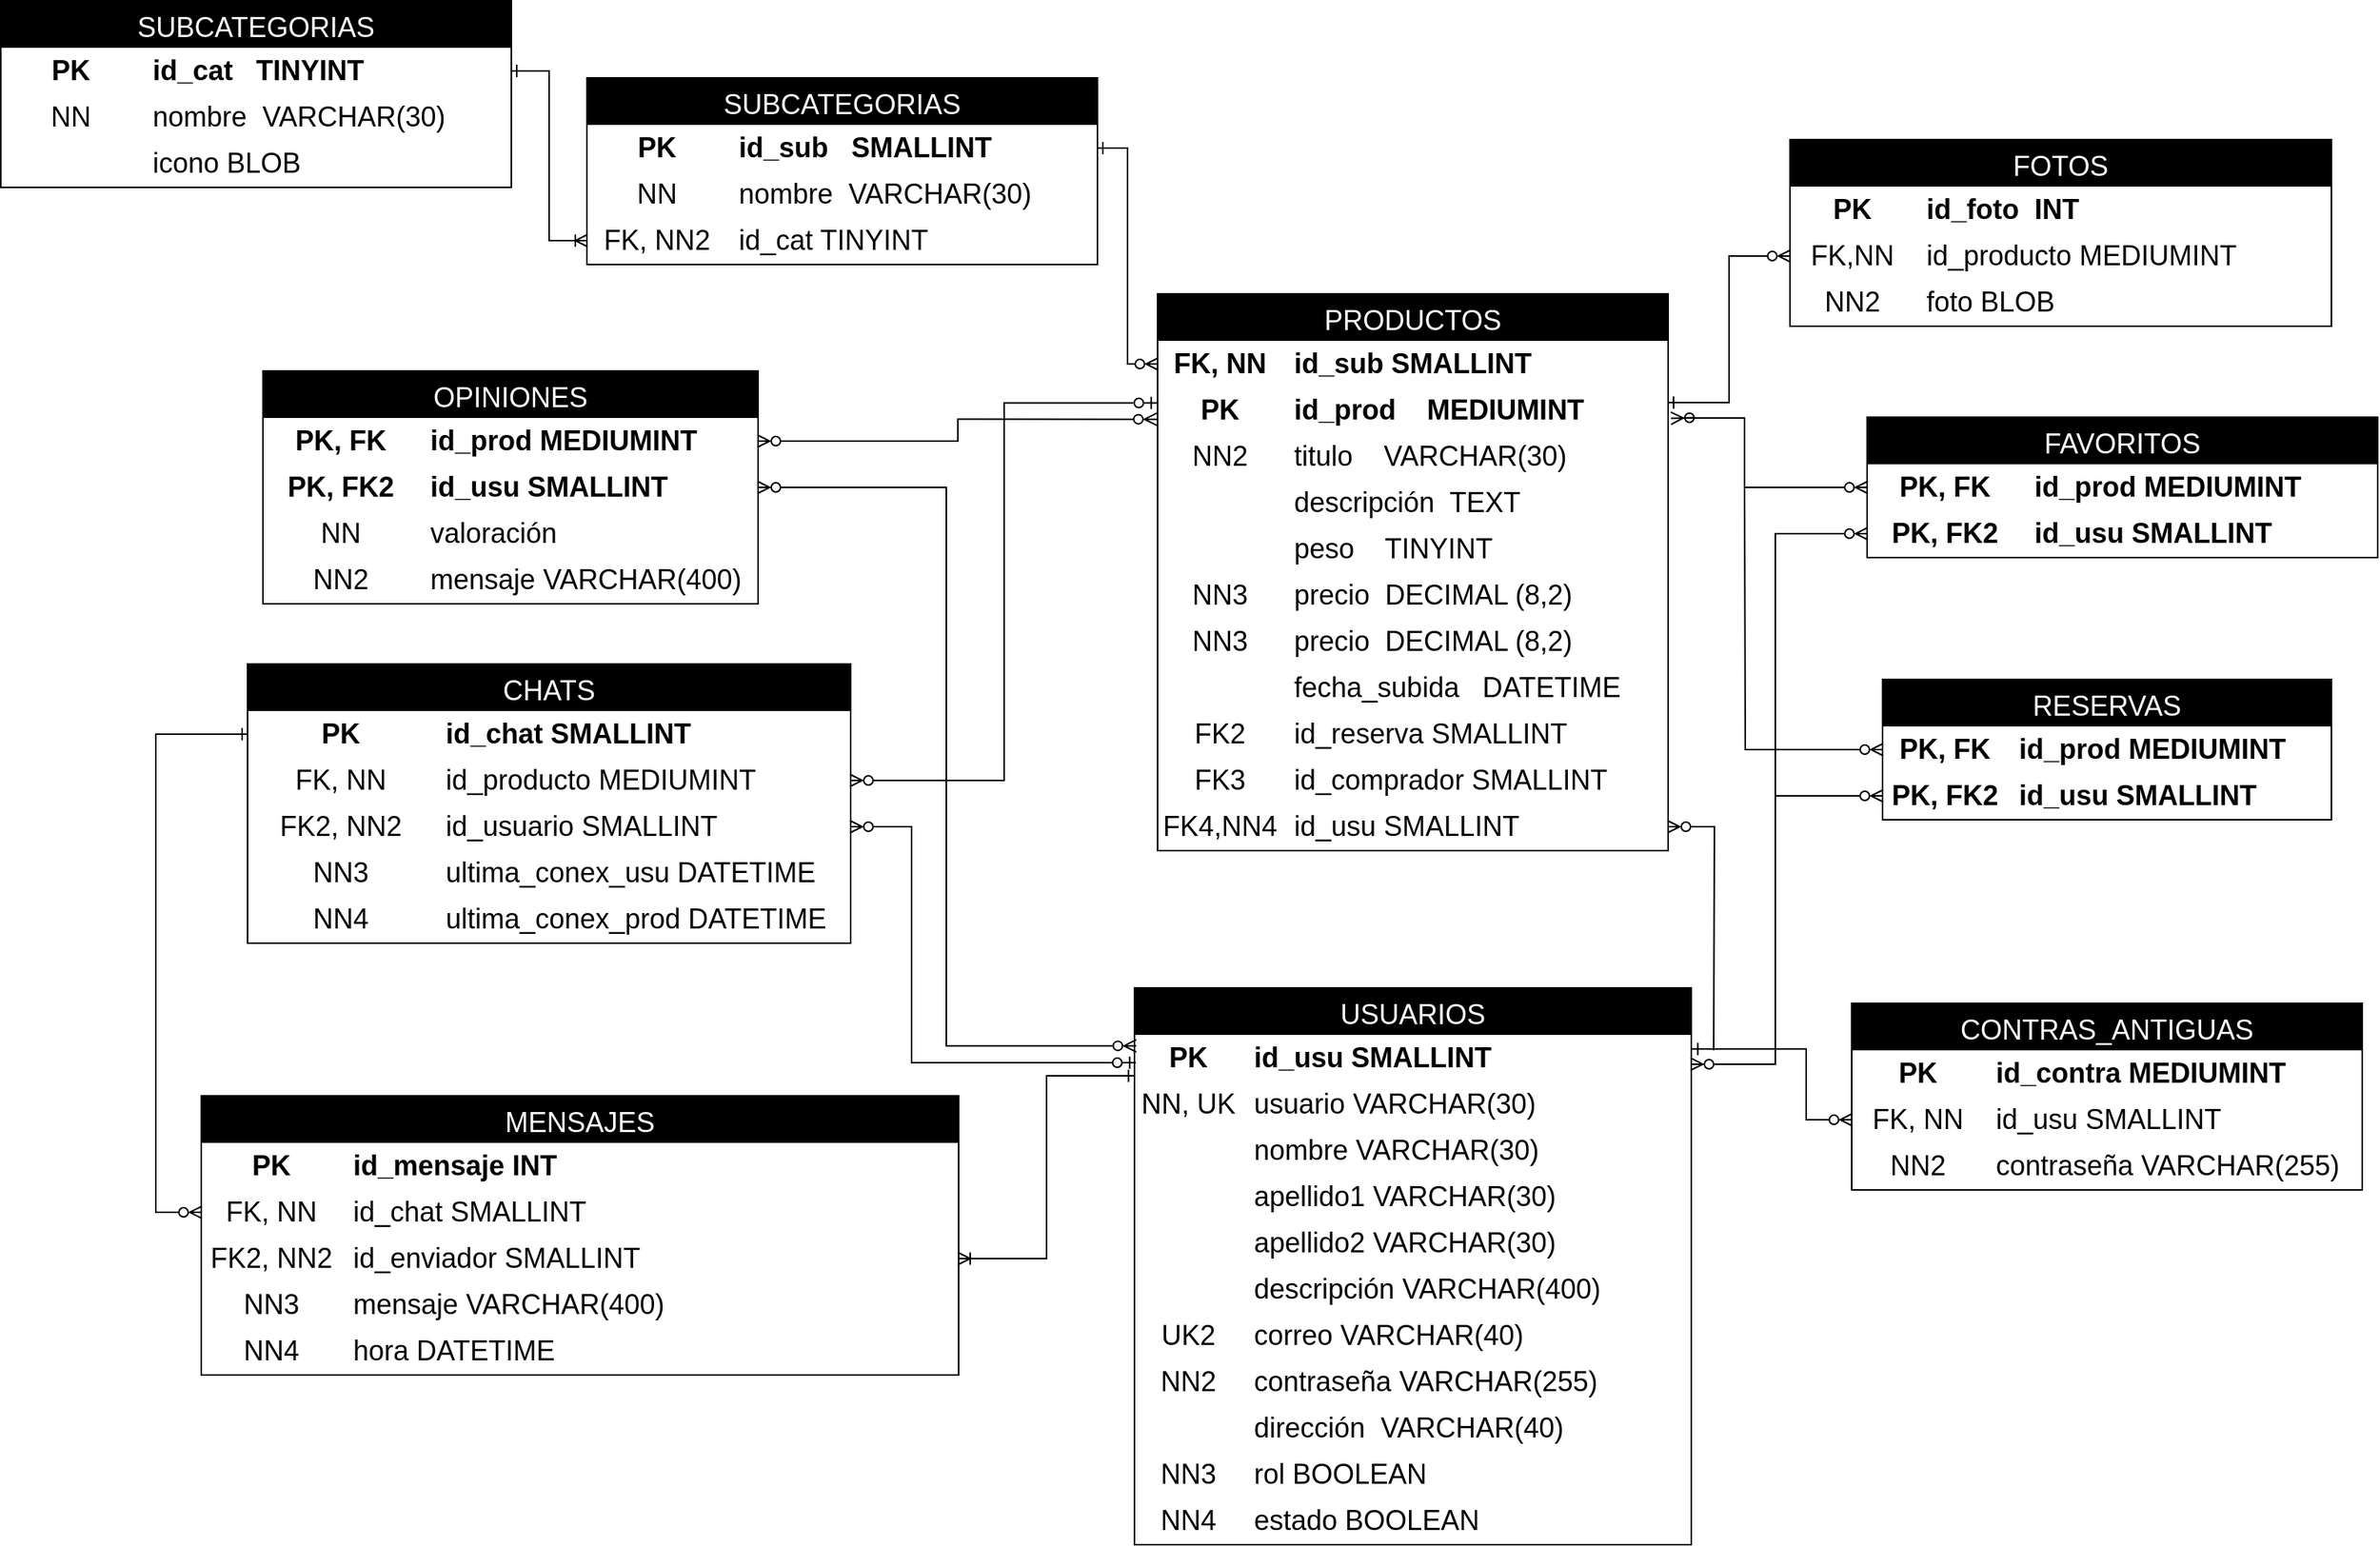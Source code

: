 <mxfile version="21.1.2" type="device">
  <diagram id="C5RBs43oDa-KdzZeNtuy" name="Page-1">
    <mxGraphModel dx="3338" dy="2028" grid="1" gridSize="10" guides="1" tooltips="1" connect="1" arrows="1" fold="1" page="1" pageScale="1" pageWidth="1920" pageHeight="1200" math="0" shadow="0">
      <root>
        <mxCell id="WIyWlLk6GJQsqaUBKTNV-0" />
        <mxCell id="WIyWlLk6GJQsqaUBKTNV-1" parent="WIyWlLk6GJQsqaUBKTNV-0" />
        <mxCell id="uYTE9NNwCs8NbunqkH6F-0" value="SUBCATEGORIAS" style="shape=table;startSize=30;container=1;collapsible=0;childLayout=tableLayout;fixedRows=1;rowLines=1;fontStyle=0;fontSize=18;separatorColor=#000000;fillColor=#000000;fontColor=#FFFFFF;strokeWidth=2;perimeterSpacing=1;" parent="WIyWlLk6GJQsqaUBKTNV-1" vertex="1">
          <mxGeometry x="380" y="50" width="330" height="120" as="geometry" />
        </mxCell>
        <mxCell id="uYTE9NNwCs8NbunqkH6F-1" value="" style="shape=tableRow;horizontal=0;startSize=0;swimlaneHead=0;swimlaneBody=0;top=0;left=0;bottom=0;right=0;collapsible=0;dropTarget=0;points=[[0,0.5],[1,0.5]];portConstraint=eastwest;fontSize=18;" parent="uYTE9NNwCs8NbunqkH6F-0" vertex="1">
          <mxGeometry y="30" width="330" height="30" as="geometry" />
        </mxCell>
        <mxCell id="uYTE9NNwCs8NbunqkH6F-2" value="&lt;b style=&quot;font-size: 18px;&quot;&gt;PK&lt;/b&gt;" style="shape=partialRectangle;html=1;whiteSpace=wrap;connectable=0;top=0;left=0;bottom=0;right=0;overflow=hidden;pointerEvents=1;fontSize=18;perimeterSpacing=1;" parent="uYTE9NNwCs8NbunqkH6F-1" vertex="1">
          <mxGeometry width="90" height="30" as="geometry">
            <mxRectangle width="90" height="30" as="alternateBounds" />
          </mxGeometry>
        </mxCell>
        <mxCell id="uYTE9NNwCs8NbunqkH6F-3" value="&lt;b style=&quot;font-size: 18px;&quot;&gt;id_sub&amp;nbsp;&lt;span style=&quot;white-space: pre; font-size: 18px;&quot;&gt; &lt;span style=&quot;white-space: pre; font-size: 18px;&quot;&gt; SMALLINT&lt;/span&gt;&lt;/span&gt;&lt;/b&gt;" style="shape=partialRectangle;html=1;whiteSpace=wrap;connectable=0;top=0;left=0;bottom=0;right=0;align=left;spacingLeft=6;overflow=hidden;fontSize=18;" parent="uYTE9NNwCs8NbunqkH6F-1" vertex="1">
          <mxGeometry x="90" width="240" height="30" as="geometry">
            <mxRectangle width="240" height="30" as="alternateBounds" />
          </mxGeometry>
        </mxCell>
        <mxCell id="uYTE9NNwCs8NbunqkH6F-4" value="" style="shape=tableRow;horizontal=0;startSize=0;swimlaneHead=0;swimlaneBody=0;top=0;left=0;bottom=0;right=0;collapsible=0;dropTarget=0;points=[[0,0.5],[1,0.5]];portConstraint=eastwest;fontSize=18;" parent="uYTE9NNwCs8NbunqkH6F-0" vertex="1">
          <mxGeometry y="60" width="330" height="30" as="geometry" />
        </mxCell>
        <mxCell id="uYTE9NNwCs8NbunqkH6F-5" value="NN" style="shape=partialRectangle;html=1;whiteSpace=wrap;connectable=0;top=0;left=0;bottom=0;right=0;overflow=hidden;fontSize=18;" parent="uYTE9NNwCs8NbunqkH6F-4" vertex="1">
          <mxGeometry width="90" height="30" as="geometry">
            <mxRectangle width="90" height="30" as="alternateBounds" />
          </mxGeometry>
        </mxCell>
        <mxCell id="uYTE9NNwCs8NbunqkH6F-6" value="nombre&lt;span style=&quot;white-space: pre; font-size: 18px;&quot;&gt; &lt;span style=&quot;white-space: pre; font-size: 18px;&quot;&gt; &lt;/span&gt;&lt;/span&gt;VARCHAR(30)" style="shape=partialRectangle;html=1;whiteSpace=wrap;connectable=0;top=0;left=0;bottom=0;right=0;align=left;spacingLeft=6;overflow=hidden;fontSize=18;" parent="uYTE9NNwCs8NbunqkH6F-4" vertex="1">
          <mxGeometry x="90" width="240" height="30" as="geometry">
            <mxRectangle width="240" height="30" as="alternateBounds" />
          </mxGeometry>
        </mxCell>
        <mxCell id="uYTE9NNwCs8NbunqkH6F-7" value="" style="shape=tableRow;horizontal=0;startSize=0;swimlaneHead=0;swimlaneBody=0;top=0;left=0;bottom=0;right=0;collapsible=0;dropTarget=0;points=[[0,0.5],[1,0.5]];portConstraint=eastwest;fontSize=18;" parent="uYTE9NNwCs8NbunqkH6F-0" vertex="1">
          <mxGeometry y="90" width="330" height="30" as="geometry" />
        </mxCell>
        <mxCell id="uYTE9NNwCs8NbunqkH6F-8" value="FK, NN2" style="shape=partialRectangle;html=1;whiteSpace=wrap;connectable=0;top=0;left=0;bottom=0;right=0;overflow=hidden;fontSize=18;" parent="uYTE9NNwCs8NbunqkH6F-7" vertex="1">
          <mxGeometry width="90" height="30" as="geometry">
            <mxRectangle width="90" height="30" as="alternateBounds" />
          </mxGeometry>
        </mxCell>
        <mxCell id="uYTE9NNwCs8NbunqkH6F-9" value="id_cat TINYINT" style="shape=partialRectangle;html=1;whiteSpace=wrap;connectable=0;top=0;left=0;bottom=0;right=0;align=left;spacingLeft=6;overflow=hidden;fontSize=18;" parent="uYTE9NNwCs8NbunqkH6F-7" vertex="1">
          <mxGeometry x="90" width="240" height="30" as="geometry">
            <mxRectangle width="240" height="30" as="alternateBounds" />
          </mxGeometry>
        </mxCell>
        <mxCell id="uYTE9NNwCs8NbunqkH6F-56" value="PRODUCTOS" style="shape=table;startSize=30;container=1;collapsible=0;childLayout=tableLayout;fixedRows=1;rowLines=1;fontStyle=0;fontSize=18;separatorColor=#000000;fillColor=#000000;fontColor=#FFFFFF;strokeWidth=2;" parent="WIyWlLk6GJQsqaUBKTNV-1" vertex="1">
          <mxGeometry x="750" y="190" width="330" height="360" as="geometry" />
        </mxCell>
        <mxCell id="uYTE9NNwCs8NbunqkH6F-57" value="" style="shape=tableRow;horizontal=0;startSize=0;swimlaneHead=0;swimlaneBody=0;top=0;left=0;bottom=0;right=0;collapsible=0;dropTarget=0;points=[[0,0.5],[1,0.5]];portConstraint=eastwest;fontSize=18;" parent="uYTE9NNwCs8NbunqkH6F-56" vertex="1">
          <mxGeometry y="30" width="330" height="30" as="geometry" />
        </mxCell>
        <mxCell id="uYTE9NNwCs8NbunqkH6F-58" value="&lt;b style=&quot;font-size: 18px;&quot;&gt;FK, NN&lt;/b&gt;" style="shape=partialRectangle;html=1;whiteSpace=wrap;connectable=0;top=0;left=0;bottom=0;right=0;overflow=hidden;pointerEvents=1;fontSize=18;perimeterSpacing=1;" parent="uYTE9NNwCs8NbunqkH6F-57" vertex="1">
          <mxGeometry width="80" height="30" as="geometry">
            <mxRectangle width="80" height="30" as="alternateBounds" />
          </mxGeometry>
        </mxCell>
        <mxCell id="uYTE9NNwCs8NbunqkH6F-59" value="&lt;b&gt;id_sub SMALLINT&lt;/b&gt;" style="shape=partialRectangle;html=1;whiteSpace=wrap;connectable=0;top=0;left=0;bottom=0;right=0;align=left;spacingLeft=6;overflow=hidden;fontSize=18;" parent="uYTE9NNwCs8NbunqkH6F-57" vertex="1">
          <mxGeometry x="80" width="250" height="30" as="geometry">
            <mxRectangle width="250" height="30" as="alternateBounds" />
          </mxGeometry>
        </mxCell>
        <mxCell id="uYTE9NNwCs8NbunqkH6F-87" value="" style="shape=tableRow;horizontal=0;startSize=0;swimlaneHead=0;swimlaneBody=0;top=0;left=0;bottom=0;right=0;collapsible=0;dropTarget=0;points=[[0,0.5],[1,0.5]];portConstraint=eastwest;fontSize=18;" parent="uYTE9NNwCs8NbunqkH6F-56" vertex="1">
          <mxGeometry y="60" width="330" height="30" as="geometry" />
        </mxCell>
        <mxCell id="uYTE9NNwCs8NbunqkH6F-88" value="&lt;b style=&quot;font-size: 18px;&quot;&gt;PK&lt;/b&gt;" style="shape=partialRectangle;html=1;whiteSpace=wrap;connectable=0;top=0;left=0;bottom=0;right=0;overflow=hidden;pointerEvents=1;fontSize=18;perimeterSpacing=1;" parent="uYTE9NNwCs8NbunqkH6F-87" vertex="1">
          <mxGeometry width="80" height="30" as="geometry">
            <mxRectangle width="80" height="30" as="alternateBounds" />
          </mxGeometry>
        </mxCell>
        <mxCell id="uYTE9NNwCs8NbunqkH6F-89" value="&lt;b style=&quot;font-size: 18px;&quot;&gt;id_prod&lt;span style=&quot;white-space: pre; font-size: 18px;&quot;&gt; &lt;span style=&quot;white-space: pre; font-size: 18px;&quot;&gt; &lt;span style=&quot;white-space: pre; font-size: 18px;&quot;&gt; &lt;/span&gt;&lt;span style=&quot;white-space: pre; font-size: 18px;&quot;&gt; &lt;/span&gt;&lt;/span&gt;M&lt;/span&gt;EDIUMINT&lt;/b&gt;" style="shape=partialRectangle;html=1;whiteSpace=wrap;connectable=0;top=0;left=0;bottom=0;right=0;align=left;spacingLeft=6;overflow=hidden;fontSize=18;" parent="uYTE9NNwCs8NbunqkH6F-87" vertex="1">
          <mxGeometry x="80" width="250" height="30" as="geometry">
            <mxRectangle width="250" height="30" as="alternateBounds" />
          </mxGeometry>
        </mxCell>
        <mxCell id="uYTE9NNwCs8NbunqkH6F-60" value="" style="shape=tableRow;horizontal=0;startSize=0;swimlaneHead=0;swimlaneBody=0;top=0;left=0;bottom=0;right=0;collapsible=0;dropTarget=0;points=[[0,0.5],[1,0.5]];portConstraint=eastwest;fontSize=18;" parent="uYTE9NNwCs8NbunqkH6F-56" vertex="1">
          <mxGeometry y="90" width="330" height="30" as="geometry" />
        </mxCell>
        <mxCell id="uYTE9NNwCs8NbunqkH6F-61" value="NN2" style="shape=partialRectangle;html=1;whiteSpace=wrap;connectable=0;top=0;left=0;bottom=0;right=0;overflow=hidden;fontSize=18;" parent="uYTE9NNwCs8NbunqkH6F-60" vertex="1">
          <mxGeometry width="80" height="30" as="geometry">
            <mxRectangle width="80" height="30" as="alternateBounds" />
          </mxGeometry>
        </mxCell>
        <mxCell id="uYTE9NNwCs8NbunqkH6F-62" value="titulo&lt;span style=&quot;white-space: pre; font-size: 18px;&quot;&gt; &lt;/span&gt;&lt;span style=&quot;white-space: pre; font-size: 18px;&quot;&gt; &lt;span style=&quot;white-space: pre; font-size: 18px;&quot;&gt; &lt;/span&gt;&lt;span style=&quot;white-space: pre; font-size: 18px;&quot;&gt; &lt;/span&gt;&lt;/span&gt;VARCHAR(30)" style="shape=partialRectangle;html=1;whiteSpace=wrap;connectable=0;top=0;left=0;bottom=0;right=0;align=left;spacingLeft=6;overflow=hidden;fontSize=18;" parent="uYTE9NNwCs8NbunqkH6F-60" vertex="1">
          <mxGeometry x="80" width="250" height="30" as="geometry">
            <mxRectangle width="250" height="30" as="alternateBounds" />
          </mxGeometry>
        </mxCell>
        <mxCell id="uYTE9NNwCs8NbunqkH6F-63" value="" style="shape=tableRow;horizontal=0;startSize=0;swimlaneHead=0;swimlaneBody=0;top=0;left=0;bottom=0;right=0;collapsible=0;dropTarget=0;points=[[0,0.5],[1,0.5]];portConstraint=eastwest;fontSize=18;" parent="uYTE9NNwCs8NbunqkH6F-56" vertex="1">
          <mxGeometry y="120" width="330" height="30" as="geometry" />
        </mxCell>
        <mxCell id="uYTE9NNwCs8NbunqkH6F-64" value="" style="shape=partialRectangle;html=1;whiteSpace=wrap;connectable=0;top=0;left=0;bottom=0;right=0;overflow=hidden;fontSize=18;" parent="uYTE9NNwCs8NbunqkH6F-63" vertex="1">
          <mxGeometry width="80" height="30" as="geometry">
            <mxRectangle width="80" height="30" as="alternateBounds" />
          </mxGeometry>
        </mxCell>
        <mxCell id="uYTE9NNwCs8NbunqkH6F-65" value="descripción&lt;span style=&quot;white-space: pre; font-size: 18px;&quot;&gt; &lt;span style=&quot;white-space: pre; font-size: 18px;&quot;&gt; &lt;/span&gt;&lt;/span&gt;TEXT" style="shape=partialRectangle;html=1;whiteSpace=wrap;connectable=0;top=0;left=0;bottom=0;right=0;align=left;spacingLeft=6;overflow=hidden;fontSize=18;" parent="uYTE9NNwCs8NbunqkH6F-63" vertex="1">
          <mxGeometry x="80" width="250" height="30" as="geometry">
            <mxRectangle width="250" height="30" as="alternateBounds" />
          </mxGeometry>
        </mxCell>
        <mxCell id="uYTE9NNwCs8NbunqkH6F-91" value="" style="shape=tableRow;horizontal=0;startSize=0;swimlaneHead=0;swimlaneBody=0;top=0;left=0;bottom=0;right=0;collapsible=0;dropTarget=0;points=[[0,0.5],[1,0.5]];portConstraint=eastwest;fontSize=18;" parent="uYTE9NNwCs8NbunqkH6F-56" vertex="1">
          <mxGeometry y="150" width="330" height="30" as="geometry" />
        </mxCell>
        <mxCell id="uYTE9NNwCs8NbunqkH6F-92" value="" style="shape=partialRectangle;html=1;whiteSpace=wrap;connectable=0;top=0;left=0;bottom=0;right=0;overflow=hidden;fontSize=18;" parent="uYTE9NNwCs8NbunqkH6F-91" vertex="1">
          <mxGeometry width="80" height="30" as="geometry">
            <mxRectangle width="80" height="30" as="alternateBounds" />
          </mxGeometry>
        </mxCell>
        <mxCell id="uYTE9NNwCs8NbunqkH6F-93" value="peso&lt;span style=&quot;white-space: pre; font-size: 18px;&quot;&gt; &lt;/span&gt;&lt;span style=&quot;white-space: pre; font-size: 18px;&quot;&gt; &lt;span style=&quot;white-space: pre; font-size: 18px;&quot;&gt; &lt;/span&gt;&lt;span style=&quot;white-space: pre; font-size: 18px;&quot;&gt; &lt;/span&gt;&lt;/span&gt;TINYINT" style="shape=partialRectangle;html=1;whiteSpace=wrap;connectable=0;top=0;left=0;bottom=0;right=0;align=left;spacingLeft=6;overflow=hidden;fontSize=18;" parent="uYTE9NNwCs8NbunqkH6F-91" vertex="1">
          <mxGeometry x="80" width="250" height="30" as="geometry">
            <mxRectangle width="250" height="30" as="alternateBounds" />
          </mxGeometry>
        </mxCell>
        <mxCell id="rbdBTwc7DbP4k9r86NNj-53" value="" style="shape=tableRow;horizontal=0;startSize=0;swimlaneHead=0;swimlaneBody=0;top=0;left=0;bottom=0;right=0;collapsible=0;dropTarget=0;points=[[0,0.5],[1,0.5]];portConstraint=eastwest;fontSize=18;" parent="uYTE9NNwCs8NbunqkH6F-56" vertex="1">
          <mxGeometry y="180" width="330" height="30" as="geometry" />
        </mxCell>
        <mxCell id="rbdBTwc7DbP4k9r86NNj-54" value="NN3" style="shape=partialRectangle;html=1;whiteSpace=wrap;connectable=0;top=0;left=0;bottom=0;right=0;overflow=hidden;fontSize=18;" parent="rbdBTwc7DbP4k9r86NNj-53" vertex="1">
          <mxGeometry width="80" height="30" as="geometry">
            <mxRectangle width="80" height="30" as="alternateBounds" />
          </mxGeometry>
        </mxCell>
        <mxCell id="rbdBTwc7DbP4k9r86NNj-55" value="precio&lt;span style=&quot;white-space: pre; font-size: 18px;&quot;&gt; &lt;/span&gt;&lt;span style=&quot;white-space: pre; font-size: 18px;&quot;&gt; DECIMAL (8,2)&lt;/span&gt;" style="shape=partialRectangle;html=1;whiteSpace=wrap;connectable=0;top=0;left=0;bottom=0;right=0;align=left;spacingLeft=6;overflow=hidden;fontSize=18;" parent="rbdBTwc7DbP4k9r86NNj-53" vertex="1">
          <mxGeometry x="80" width="250" height="30" as="geometry">
            <mxRectangle width="250" height="30" as="alternateBounds" />
          </mxGeometry>
        </mxCell>
        <mxCell id="uYTE9NNwCs8NbunqkH6F-94" value="" style="shape=tableRow;horizontal=0;startSize=0;swimlaneHead=0;swimlaneBody=0;top=0;left=0;bottom=0;right=0;collapsible=0;dropTarget=0;points=[[0,0.5],[1,0.5]];portConstraint=eastwest;fontSize=18;" parent="uYTE9NNwCs8NbunqkH6F-56" vertex="1">
          <mxGeometry y="210" width="330" height="30" as="geometry" />
        </mxCell>
        <mxCell id="uYTE9NNwCs8NbunqkH6F-95" value="NN3" style="shape=partialRectangle;html=1;whiteSpace=wrap;connectable=0;top=0;left=0;bottom=0;right=0;overflow=hidden;fontSize=18;" parent="uYTE9NNwCs8NbunqkH6F-94" vertex="1">
          <mxGeometry width="80" height="30" as="geometry">
            <mxRectangle width="80" height="30" as="alternateBounds" />
          </mxGeometry>
        </mxCell>
        <mxCell id="uYTE9NNwCs8NbunqkH6F-96" value="precio&lt;span style=&quot;white-space: pre; font-size: 18px;&quot;&gt; &lt;/span&gt;&lt;span style=&quot;white-space: pre; font-size: 18px;&quot;&gt; DECIMAL (8,2)&lt;/span&gt;" style="shape=partialRectangle;html=1;whiteSpace=wrap;connectable=0;top=0;left=0;bottom=0;right=0;align=left;spacingLeft=6;overflow=hidden;fontSize=18;" parent="uYTE9NNwCs8NbunqkH6F-94" vertex="1">
          <mxGeometry x="80" width="250" height="30" as="geometry">
            <mxRectangle width="250" height="30" as="alternateBounds" />
          </mxGeometry>
        </mxCell>
        <mxCell id="uYTE9NNwCs8NbunqkH6F-103" value="" style="shape=tableRow;horizontal=0;startSize=0;swimlaneHead=0;swimlaneBody=0;top=0;left=0;bottom=0;right=0;collapsible=0;dropTarget=0;points=[[0,0.5],[1,0.5]];portConstraint=eastwest;fontSize=18;" parent="uYTE9NNwCs8NbunqkH6F-56" vertex="1">
          <mxGeometry y="240" width="330" height="30" as="geometry" />
        </mxCell>
        <mxCell id="uYTE9NNwCs8NbunqkH6F-104" value="" style="shape=partialRectangle;html=1;whiteSpace=wrap;connectable=0;top=0;left=0;bottom=0;right=0;overflow=hidden;fontSize=18;" parent="uYTE9NNwCs8NbunqkH6F-103" vertex="1">
          <mxGeometry width="80" height="30" as="geometry">
            <mxRectangle width="80" height="30" as="alternateBounds" />
          </mxGeometry>
        </mxCell>
        <mxCell id="uYTE9NNwCs8NbunqkH6F-105" value="fecha_subida&lt;span style=&quot;white-space: pre; font-size: 18px;&quot;&gt; &lt;/span&gt;&lt;span style=&quot;white-space: pre; font-size: 18px;&quot;&gt; &lt;span style=&quot;white-space: pre; font-size: 18px;&quot;&gt; &lt;/span&gt;DATETIME&lt;/span&gt;" style="shape=partialRectangle;html=1;whiteSpace=wrap;connectable=0;top=0;left=0;bottom=0;right=0;align=left;spacingLeft=6;overflow=hidden;fontSize=18;" parent="uYTE9NNwCs8NbunqkH6F-103" vertex="1">
          <mxGeometry x="80" width="250" height="30" as="geometry">
            <mxRectangle width="250" height="30" as="alternateBounds" />
          </mxGeometry>
        </mxCell>
        <mxCell id="uYTE9NNwCs8NbunqkH6F-97" value="" style="shape=tableRow;horizontal=0;startSize=0;swimlaneHead=0;swimlaneBody=0;top=0;left=0;bottom=0;right=0;collapsible=0;dropTarget=0;points=[[0,0.5],[1,0.5]];portConstraint=eastwest;fontSize=18;" parent="uYTE9NNwCs8NbunqkH6F-56" vertex="1">
          <mxGeometry y="270" width="330" height="30" as="geometry" />
        </mxCell>
        <mxCell id="uYTE9NNwCs8NbunqkH6F-98" value="FK2" style="shape=partialRectangle;html=1;whiteSpace=wrap;connectable=0;top=0;left=0;bottom=0;right=0;overflow=hidden;fontSize=18;" parent="uYTE9NNwCs8NbunqkH6F-97" vertex="1">
          <mxGeometry width="80" height="30" as="geometry">
            <mxRectangle width="80" height="30" as="alternateBounds" />
          </mxGeometry>
        </mxCell>
        <mxCell id="uYTE9NNwCs8NbunqkH6F-99" value="id_reserva&lt;span style=&quot;white-space: pre; font-size: 18px;&quot;&gt; &lt;/span&gt;SMALLINT" style="shape=partialRectangle;html=1;whiteSpace=wrap;connectable=0;top=0;left=0;bottom=0;right=0;align=left;spacingLeft=6;overflow=hidden;fontSize=18;" parent="uYTE9NNwCs8NbunqkH6F-97" vertex="1">
          <mxGeometry x="80" width="250" height="30" as="geometry">
            <mxRectangle width="250" height="30" as="alternateBounds" />
          </mxGeometry>
        </mxCell>
        <mxCell id="qUxdGeo8vyIysJrXIWVO-40" value="" style="shape=tableRow;horizontal=0;startSize=0;swimlaneHead=0;swimlaneBody=0;top=0;left=0;bottom=0;right=0;collapsible=0;dropTarget=0;points=[[0,0.5],[1,0.5]];portConstraint=eastwest;fontSize=18;" parent="uYTE9NNwCs8NbunqkH6F-56" vertex="1">
          <mxGeometry y="300" width="330" height="30" as="geometry" />
        </mxCell>
        <mxCell id="qUxdGeo8vyIysJrXIWVO-41" value="FK3" style="shape=partialRectangle;html=1;whiteSpace=wrap;connectable=0;top=0;left=0;bottom=0;right=0;overflow=hidden;fontSize=18;" parent="qUxdGeo8vyIysJrXIWVO-40" vertex="1">
          <mxGeometry width="80" height="30" as="geometry">
            <mxRectangle width="80" height="30" as="alternateBounds" />
          </mxGeometry>
        </mxCell>
        <mxCell id="qUxdGeo8vyIysJrXIWVO-42" value="id_comprador&lt;span style=&quot;white-space: pre; font-size: 18px;&quot;&gt; &lt;/span&gt;SMALLINT" style="shape=partialRectangle;html=1;whiteSpace=wrap;connectable=0;top=0;left=0;bottom=0;right=0;align=left;spacingLeft=6;overflow=hidden;fontSize=18;" parent="qUxdGeo8vyIysJrXIWVO-40" vertex="1">
          <mxGeometry x="80" width="250" height="30" as="geometry">
            <mxRectangle width="250" height="30" as="alternateBounds" />
          </mxGeometry>
        </mxCell>
        <mxCell id="uYTE9NNwCs8NbunqkH6F-100" value="" style="shape=tableRow;horizontal=0;startSize=0;swimlaneHead=0;swimlaneBody=0;top=0;left=0;bottom=0;right=0;collapsible=0;dropTarget=0;points=[[0,0.5],[1,0.5]];portConstraint=eastwest;fontSize=18;" parent="uYTE9NNwCs8NbunqkH6F-56" vertex="1">
          <mxGeometry y="330" width="330" height="30" as="geometry" />
        </mxCell>
        <mxCell id="uYTE9NNwCs8NbunqkH6F-101" value="FK4,NN4" style="shape=partialRectangle;html=1;whiteSpace=wrap;connectable=0;top=0;left=0;bottom=0;right=0;overflow=hidden;fontSize=18;" parent="uYTE9NNwCs8NbunqkH6F-100" vertex="1">
          <mxGeometry width="80" height="30" as="geometry">
            <mxRectangle width="80" height="30" as="alternateBounds" />
          </mxGeometry>
        </mxCell>
        <mxCell id="uYTE9NNwCs8NbunqkH6F-102" value="id_usu&lt;span style=&quot;white-space: pre; font-size: 18px;&quot;&gt; &lt;/span&gt;SMALLINT" style="shape=partialRectangle;html=1;whiteSpace=wrap;connectable=0;top=0;left=0;bottom=0;right=0;align=left;spacingLeft=6;overflow=hidden;fontSize=18;" parent="uYTE9NNwCs8NbunqkH6F-100" vertex="1">
          <mxGeometry x="80" width="250" height="30" as="geometry">
            <mxRectangle width="250" height="30" as="alternateBounds" />
          </mxGeometry>
        </mxCell>
        <mxCell id="uYTE9NNwCs8NbunqkH6F-66" value="FOTOS" style="shape=table;startSize=30;container=1;collapsible=0;childLayout=tableLayout;fixedRows=1;rowLines=1;fontStyle=0;fontSize=18;separatorColor=#000000;fillColor=#000000;fontColor=#FFFFFF;strokeWidth=2;" parent="WIyWlLk6GJQsqaUBKTNV-1" vertex="1">
          <mxGeometry x="1160" y="90" width="350" height="120" as="geometry" />
        </mxCell>
        <mxCell id="uYTE9NNwCs8NbunqkH6F-67" value="" style="shape=tableRow;horizontal=0;startSize=0;swimlaneHead=0;swimlaneBody=0;top=0;left=0;bottom=0;right=0;collapsible=0;dropTarget=0;points=[[0,0.5],[1,0.5]];portConstraint=eastwest;fontSize=18;" parent="uYTE9NNwCs8NbunqkH6F-66" vertex="1">
          <mxGeometry y="30" width="350" height="30" as="geometry" />
        </mxCell>
        <mxCell id="uYTE9NNwCs8NbunqkH6F-68" value="&lt;b style=&quot;font-size: 18px;&quot;&gt;PK&lt;/b&gt;" style="shape=partialRectangle;html=1;whiteSpace=wrap;connectable=0;top=0;left=0;bottom=0;right=0;overflow=hidden;pointerEvents=1;fontSize=18;perimeterSpacing=1;" parent="uYTE9NNwCs8NbunqkH6F-67" vertex="1">
          <mxGeometry width="80" height="30" as="geometry">
            <mxRectangle width="80" height="30" as="alternateBounds" />
          </mxGeometry>
        </mxCell>
        <mxCell id="uYTE9NNwCs8NbunqkH6F-69" value="&lt;b style=&quot;font-size: 18px;&quot;&gt;id_foto&amp;nbsp; INT&lt;/b&gt;" style="shape=partialRectangle;html=1;whiteSpace=wrap;connectable=0;top=0;left=0;bottom=0;right=0;align=left;spacingLeft=6;overflow=hidden;fontSize=18;" parent="uYTE9NNwCs8NbunqkH6F-67" vertex="1">
          <mxGeometry x="80" width="270" height="30" as="geometry">
            <mxRectangle width="270" height="30" as="alternateBounds" />
          </mxGeometry>
        </mxCell>
        <mxCell id="uYTE9NNwCs8NbunqkH6F-70" value="" style="shape=tableRow;horizontal=0;startSize=0;swimlaneHead=0;swimlaneBody=0;top=0;left=0;bottom=0;right=0;collapsible=0;dropTarget=0;points=[[0,0.5],[1,0.5]];portConstraint=eastwest;fontSize=18;" parent="uYTE9NNwCs8NbunqkH6F-66" vertex="1">
          <mxGeometry y="60" width="350" height="30" as="geometry" />
        </mxCell>
        <mxCell id="uYTE9NNwCs8NbunqkH6F-71" value="FK,NN" style="shape=partialRectangle;html=1;whiteSpace=wrap;connectable=0;top=0;left=0;bottom=0;right=0;overflow=hidden;fontSize=18;" parent="uYTE9NNwCs8NbunqkH6F-70" vertex="1">
          <mxGeometry width="80" height="30" as="geometry">
            <mxRectangle width="80" height="30" as="alternateBounds" />
          </mxGeometry>
        </mxCell>
        <mxCell id="uYTE9NNwCs8NbunqkH6F-72" value="id_producto&lt;span style=&quot;white-space: pre; font-size: 18px;&quot;&gt; &lt;/span&gt;MEDIUMINT" style="shape=partialRectangle;html=1;whiteSpace=wrap;connectable=0;top=0;left=0;bottom=0;right=0;align=left;spacingLeft=6;overflow=hidden;fontSize=18;" parent="uYTE9NNwCs8NbunqkH6F-70" vertex="1">
          <mxGeometry x="80" width="270" height="30" as="geometry">
            <mxRectangle width="270" height="30" as="alternateBounds" />
          </mxGeometry>
        </mxCell>
        <mxCell id="uYTE9NNwCs8NbunqkH6F-73" value="" style="shape=tableRow;horizontal=0;startSize=0;swimlaneHead=0;swimlaneBody=0;top=0;left=0;bottom=0;right=0;collapsible=0;dropTarget=0;points=[[0,0.5],[1,0.5]];portConstraint=eastwest;fontSize=18;" parent="uYTE9NNwCs8NbunqkH6F-66" vertex="1">
          <mxGeometry y="90" width="350" height="30" as="geometry" />
        </mxCell>
        <mxCell id="uYTE9NNwCs8NbunqkH6F-74" value="NN2" style="shape=partialRectangle;html=1;whiteSpace=wrap;connectable=0;top=0;left=0;bottom=0;right=0;overflow=hidden;fontSize=18;" parent="uYTE9NNwCs8NbunqkH6F-73" vertex="1">
          <mxGeometry width="80" height="30" as="geometry">
            <mxRectangle width="80" height="30" as="alternateBounds" />
          </mxGeometry>
        </mxCell>
        <mxCell id="uYTE9NNwCs8NbunqkH6F-75" value="foto&lt;span style=&quot;white-space: pre; font-size: 18px;&quot;&gt; &lt;/span&gt;BLOB" style="shape=partialRectangle;html=1;whiteSpace=wrap;connectable=0;top=0;left=0;bottom=0;right=0;align=left;spacingLeft=6;overflow=hidden;fontSize=18;" parent="uYTE9NNwCs8NbunqkH6F-73" vertex="1">
          <mxGeometry x="80" width="270" height="30" as="geometry">
            <mxRectangle width="270" height="30" as="alternateBounds" />
          </mxGeometry>
        </mxCell>
        <mxCell id="uYTE9NNwCs8NbunqkH6F-116" value="OPINIONES" style="shape=table;startSize=30;container=1;collapsible=0;childLayout=tableLayout;fixedRows=1;rowLines=1;fontStyle=0;fontSize=18;separatorColor=#000000;fillColor=#000000;fontColor=#FFFFFF;strokeWidth=2;" parent="WIyWlLk6GJQsqaUBKTNV-1" vertex="1">
          <mxGeometry x="170" y="240" width="320.0" height="150" as="geometry" />
        </mxCell>
        <mxCell id="uYTE9NNwCs8NbunqkH6F-117" value="" style="shape=tableRow;horizontal=0;startSize=0;swimlaneHead=0;swimlaneBody=0;top=0;left=0;bottom=0;right=0;collapsible=0;dropTarget=0;points=[[0,0.5],[1,0.5]];portConstraint=eastwest;fontSize=18;" parent="uYTE9NNwCs8NbunqkH6F-116" vertex="1">
          <mxGeometry y="30" width="320.0" height="30" as="geometry" />
        </mxCell>
        <mxCell id="uYTE9NNwCs8NbunqkH6F-118" value="&lt;b style=&quot;border-color: var(--border-color); font-size: 18px;&quot;&gt;PK, FK&lt;/b&gt;" style="shape=partialRectangle;html=1;whiteSpace=wrap;connectable=0;top=0;left=0;bottom=0;right=0;overflow=hidden;pointerEvents=1;fontSize=18;perimeterSpacing=1;" parent="uYTE9NNwCs8NbunqkH6F-117" vertex="1">
          <mxGeometry width="100" height="30" as="geometry">
            <mxRectangle width="100" height="30" as="alternateBounds" />
          </mxGeometry>
        </mxCell>
        <mxCell id="uYTE9NNwCs8NbunqkH6F-119" value="&lt;b style=&quot;border-color: var(--border-color);&quot;&gt;id_prod&amp;nbsp;MEDIUMINT&lt;/b&gt;" style="shape=partialRectangle;html=1;whiteSpace=wrap;connectable=0;top=0;left=0;bottom=0;right=0;align=left;spacingLeft=6;overflow=hidden;fontSize=18;" parent="uYTE9NNwCs8NbunqkH6F-117" vertex="1">
          <mxGeometry x="100" width="220" height="30" as="geometry">
            <mxRectangle width="220" height="30" as="alternateBounds" />
          </mxGeometry>
        </mxCell>
        <mxCell id="uYTE9NNwCs8NbunqkH6F-120" value="" style="shape=tableRow;horizontal=0;startSize=0;swimlaneHead=0;swimlaneBody=0;top=0;left=0;bottom=0;right=0;collapsible=0;dropTarget=0;points=[[0,0.5],[1,0.5]];portConstraint=eastwest;fontSize=18;" parent="uYTE9NNwCs8NbunqkH6F-116" vertex="1">
          <mxGeometry y="60" width="320.0" height="30" as="geometry" />
        </mxCell>
        <mxCell id="uYTE9NNwCs8NbunqkH6F-121" value="&lt;b style=&quot;border-color: var(--border-color);&quot;&gt;PK, FK2&lt;/b&gt;" style="shape=partialRectangle;html=1;whiteSpace=wrap;connectable=0;top=0;left=0;bottom=0;right=0;overflow=hidden;fontSize=18;" parent="uYTE9NNwCs8NbunqkH6F-120" vertex="1">
          <mxGeometry width="100" height="30" as="geometry">
            <mxRectangle width="100" height="30" as="alternateBounds" />
          </mxGeometry>
        </mxCell>
        <mxCell id="uYTE9NNwCs8NbunqkH6F-122" value="&lt;b style=&quot;border-color: var(--border-color);&quot;&gt;id_usu SMALLINT&lt;/b&gt;" style="shape=partialRectangle;html=1;whiteSpace=wrap;connectable=0;top=0;left=0;bottom=0;right=0;align=left;spacingLeft=6;overflow=hidden;fontSize=18;" parent="uYTE9NNwCs8NbunqkH6F-120" vertex="1">
          <mxGeometry x="100" width="220" height="30" as="geometry">
            <mxRectangle width="220" height="30" as="alternateBounds" />
          </mxGeometry>
        </mxCell>
        <mxCell id="uYTE9NNwCs8NbunqkH6F-123" value="" style="shape=tableRow;horizontal=0;startSize=0;swimlaneHead=0;swimlaneBody=0;top=0;left=0;bottom=0;right=0;collapsible=0;dropTarget=0;points=[[0,0.5],[1,0.5]];portConstraint=eastwest;fontSize=18;" parent="uYTE9NNwCs8NbunqkH6F-116" vertex="1">
          <mxGeometry y="90" width="320.0" height="30" as="geometry" />
        </mxCell>
        <mxCell id="uYTE9NNwCs8NbunqkH6F-124" value="NN" style="shape=partialRectangle;html=1;whiteSpace=wrap;connectable=0;top=0;left=0;bottom=0;right=0;overflow=hidden;fontSize=18;" parent="uYTE9NNwCs8NbunqkH6F-123" vertex="1">
          <mxGeometry width="100" height="30" as="geometry">
            <mxRectangle width="100" height="30" as="alternateBounds" />
          </mxGeometry>
        </mxCell>
        <mxCell id="uYTE9NNwCs8NbunqkH6F-125" value="valoración" style="shape=partialRectangle;html=1;whiteSpace=wrap;connectable=0;top=0;left=0;bottom=0;right=0;align=left;spacingLeft=6;overflow=hidden;fontSize=18;" parent="uYTE9NNwCs8NbunqkH6F-123" vertex="1">
          <mxGeometry x="100" width="220" height="30" as="geometry">
            <mxRectangle width="220" height="30" as="alternateBounds" />
          </mxGeometry>
        </mxCell>
        <mxCell id="rbdBTwc7DbP4k9r86NNj-21" value="" style="shape=tableRow;horizontal=0;startSize=0;swimlaneHead=0;swimlaneBody=0;top=0;left=0;bottom=0;right=0;collapsible=0;dropTarget=0;points=[[0,0.5],[1,0.5]];portConstraint=eastwest;fontSize=18;" parent="uYTE9NNwCs8NbunqkH6F-116" vertex="1">
          <mxGeometry y="120" width="320.0" height="30" as="geometry" />
        </mxCell>
        <mxCell id="rbdBTwc7DbP4k9r86NNj-22" value="NN2" style="shape=partialRectangle;html=1;whiteSpace=wrap;connectable=0;top=0;left=0;bottom=0;right=0;overflow=hidden;fontSize=18;" parent="rbdBTwc7DbP4k9r86NNj-21" vertex="1">
          <mxGeometry width="100" height="30" as="geometry">
            <mxRectangle width="100" height="30" as="alternateBounds" />
          </mxGeometry>
        </mxCell>
        <mxCell id="rbdBTwc7DbP4k9r86NNj-23" value="mensaje&lt;span style=&quot;white-space: pre; font-size: 18px;&quot;&gt; &lt;/span&gt;VARCHAR(400)" style="shape=partialRectangle;html=1;whiteSpace=wrap;connectable=0;top=0;left=0;bottom=0;right=0;align=left;spacingLeft=6;overflow=hidden;fontSize=18;" parent="rbdBTwc7DbP4k9r86NNj-21" vertex="1">
          <mxGeometry x="100" width="220" height="30" as="geometry">
            <mxRectangle width="220" height="30" as="alternateBounds" />
          </mxGeometry>
        </mxCell>
        <mxCell id="qUxdGeo8vyIysJrXIWVO-0" value="USUARIOS" style="shape=table;startSize=30;container=1;collapsible=0;childLayout=tableLayout;fixedRows=1;rowLines=1;fontStyle=0;fontSize=18;separatorColor=#000000;fillColor=#000000;fontColor=#FFFFFF;strokeWidth=2;" parent="WIyWlLk6GJQsqaUBKTNV-1" vertex="1">
          <mxGeometry x="735" y="640" width="360" height="360" as="geometry" />
        </mxCell>
        <mxCell id="qUxdGeo8vyIysJrXIWVO-1" value="" style="shape=tableRow;horizontal=0;startSize=0;swimlaneHead=0;swimlaneBody=0;top=0;left=0;bottom=0;right=0;collapsible=0;dropTarget=0;points=[[0,0.5],[1,0.5]];portConstraint=eastwest;fontSize=18;" parent="qUxdGeo8vyIysJrXIWVO-0" vertex="1">
          <mxGeometry y="30" width="360" height="30" as="geometry" />
        </mxCell>
        <mxCell id="qUxdGeo8vyIysJrXIWVO-2" value="&lt;b style=&quot;font-size: 18px;&quot;&gt;PK&lt;/b&gt;" style="shape=partialRectangle;html=1;whiteSpace=wrap;connectable=0;top=0;left=0;bottom=0;right=0;overflow=hidden;pointerEvents=1;fontSize=18;perimeterSpacing=1;" parent="qUxdGeo8vyIysJrXIWVO-1" vertex="1">
          <mxGeometry width="69" height="30" as="geometry">
            <mxRectangle width="69" height="30" as="alternateBounds" />
          </mxGeometry>
        </mxCell>
        <mxCell id="qUxdGeo8vyIysJrXIWVO-3" value="&lt;b style=&quot;font-size: 18px;&quot;&gt;id_usu&lt;span style=&quot;white-space: pre; font-size: 18px;&quot;&gt; &lt;/span&gt;SMALLINT&lt;/b&gt;" style="shape=partialRectangle;html=1;whiteSpace=wrap;connectable=0;top=0;left=0;bottom=0;right=0;align=left;spacingLeft=6;overflow=hidden;fontSize=18;" parent="qUxdGeo8vyIysJrXIWVO-1" vertex="1">
          <mxGeometry x="69" width="291" height="30" as="geometry">
            <mxRectangle width="291" height="30" as="alternateBounds" />
          </mxGeometry>
        </mxCell>
        <mxCell id="qUxdGeo8vyIysJrXIWVO-4" value="" style="shape=tableRow;horizontal=0;startSize=0;swimlaneHead=0;swimlaneBody=0;top=0;left=0;bottom=0;right=0;collapsible=0;dropTarget=0;points=[[0,0.5],[1,0.5]];portConstraint=eastwest;fontSize=18;" parent="qUxdGeo8vyIysJrXIWVO-0" vertex="1">
          <mxGeometry y="60" width="360" height="30" as="geometry" />
        </mxCell>
        <mxCell id="qUxdGeo8vyIysJrXIWVO-5" value="NN, UK" style="shape=partialRectangle;html=1;whiteSpace=wrap;connectable=0;top=0;left=0;bottom=0;right=0;overflow=hidden;fontSize=18;" parent="qUxdGeo8vyIysJrXIWVO-4" vertex="1">
          <mxGeometry width="69" height="30" as="geometry">
            <mxRectangle width="69" height="30" as="alternateBounds" />
          </mxGeometry>
        </mxCell>
        <mxCell id="qUxdGeo8vyIysJrXIWVO-6" value="usuario&lt;span style=&quot;white-space: pre; font-size: 18px;&quot;&gt; &lt;/span&gt;VARCHAR(30)" style="shape=partialRectangle;html=1;whiteSpace=wrap;connectable=0;top=0;left=0;bottom=0;right=0;align=left;spacingLeft=6;overflow=hidden;fontSize=18;" parent="qUxdGeo8vyIysJrXIWVO-4" vertex="1">
          <mxGeometry x="69" width="291" height="30" as="geometry">
            <mxRectangle width="291" height="30" as="alternateBounds" />
          </mxGeometry>
        </mxCell>
        <mxCell id="rbdBTwc7DbP4k9r86NNj-24" value="" style="shape=tableRow;horizontal=0;startSize=0;swimlaneHead=0;swimlaneBody=0;top=0;left=0;bottom=0;right=0;collapsible=0;dropTarget=0;points=[[0,0.5],[1,0.5]];portConstraint=eastwest;fontSize=18;" parent="qUxdGeo8vyIysJrXIWVO-0" vertex="1">
          <mxGeometry y="90" width="360" height="30" as="geometry" />
        </mxCell>
        <mxCell id="rbdBTwc7DbP4k9r86NNj-25" value="" style="shape=partialRectangle;html=1;whiteSpace=wrap;connectable=0;top=0;left=0;bottom=0;right=0;overflow=hidden;fontSize=18;" parent="rbdBTwc7DbP4k9r86NNj-24" vertex="1">
          <mxGeometry width="69" height="30" as="geometry">
            <mxRectangle width="69" height="30" as="alternateBounds" />
          </mxGeometry>
        </mxCell>
        <mxCell id="rbdBTwc7DbP4k9r86NNj-26" value="nombre&lt;span style=&quot;white-space: pre; font-size: 18px;&quot;&gt; &lt;/span&gt;VARCHAR(30)" style="shape=partialRectangle;html=1;whiteSpace=wrap;connectable=0;top=0;left=0;bottom=0;right=0;align=left;spacingLeft=6;overflow=hidden;fontSize=18;" parent="rbdBTwc7DbP4k9r86NNj-24" vertex="1">
          <mxGeometry x="69" width="291" height="30" as="geometry">
            <mxRectangle width="291" height="30" as="alternateBounds" />
          </mxGeometry>
        </mxCell>
        <mxCell id="qUxdGeo8vyIysJrXIWVO-7" value="" style="shape=tableRow;horizontal=0;startSize=0;swimlaneHead=0;swimlaneBody=0;top=0;left=0;bottom=0;right=0;collapsible=0;dropTarget=0;points=[[0,0.5],[1,0.5]];portConstraint=eastwest;fontSize=18;" parent="qUxdGeo8vyIysJrXIWVO-0" vertex="1">
          <mxGeometry y="120" width="360" height="30" as="geometry" />
        </mxCell>
        <mxCell id="qUxdGeo8vyIysJrXIWVO-8" value="" style="shape=partialRectangle;html=1;whiteSpace=wrap;connectable=0;top=0;left=0;bottom=0;right=0;overflow=hidden;fontSize=18;" parent="qUxdGeo8vyIysJrXIWVO-7" vertex="1">
          <mxGeometry width="69" height="30" as="geometry">
            <mxRectangle width="69" height="30" as="alternateBounds" />
          </mxGeometry>
        </mxCell>
        <mxCell id="qUxdGeo8vyIysJrXIWVO-9" value="apellido1&lt;span style=&quot;white-space: pre; font-size: 18px;&quot;&gt; &lt;/span&gt;VARCHAR(30)" style="shape=partialRectangle;html=1;whiteSpace=wrap;connectable=0;top=0;left=0;bottom=0;right=0;align=left;spacingLeft=6;overflow=hidden;fontSize=18;" parent="qUxdGeo8vyIysJrXIWVO-7" vertex="1">
          <mxGeometry x="69" width="291" height="30" as="geometry">
            <mxRectangle width="291" height="30" as="alternateBounds" />
          </mxGeometry>
        </mxCell>
        <mxCell id="qUxdGeo8vyIysJrXIWVO-12" value="" style="shape=tableRow;horizontal=0;startSize=0;swimlaneHead=0;swimlaneBody=0;top=0;left=0;bottom=0;right=0;collapsible=0;dropTarget=0;points=[[0,0.5],[1,0.5]];portConstraint=eastwest;fontSize=18;" parent="qUxdGeo8vyIysJrXIWVO-0" vertex="1">
          <mxGeometry y="150" width="360" height="30" as="geometry" />
        </mxCell>
        <mxCell id="qUxdGeo8vyIysJrXIWVO-13" value="" style="shape=partialRectangle;html=1;whiteSpace=wrap;connectable=0;top=0;left=0;bottom=0;right=0;overflow=hidden;fontSize=18;" parent="qUxdGeo8vyIysJrXIWVO-12" vertex="1">
          <mxGeometry width="69" height="30" as="geometry">
            <mxRectangle width="69" height="30" as="alternateBounds" />
          </mxGeometry>
        </mxCell>
        <mxCell id="qUxdGeo8vyIysJrXIWVO-14" value="apellido2&lt;span style=&quot;white-space: pre; font-size: 18px;&quot;&gt; &lt;/span&gt;VARCHAR(30)" style="shape=partialRectangle;html=1;whiteSpace=wrap;connectable=0;top=0;left=0;bottom=0;right=0;align=left;spacingLeft=6;overflow=hidden;fontSize=18;" parent="qUxdGeo8vyIysJrXIWVO-12" vertex="1">
          <mxGeometry x="69" width="291" height="30" as="geometry">
            <mxRectangle width="291" height="30" as="alternateBounds" />
          </mxGeometry>
        </mxCell>
        <mxCell id="qUxdGeo8vyIysJrXIWVO-76" value="" style="shape=tableRow;horizontal=0;startSize=0;swimlaneHead=0;swimlaneBody=0;top=0;left=0;bottom=0;right=0;collapsible=0;dropTarget=0;points=[[0,0.5],[1,0.5]];portConstraint=eastwest;fontSize=18;" parent="qUxdGeo8vyIysJrXIWVO-0" vertex="1">
          <mxGeometry y="180" width="360" height="30" as="geometry" />
        </mxCell>
        <mxCell id="qUxdGeo8vyIysJrXIWVO-77" value="" style="shape=partialRectangle;html=1;whiteSpace=wrap;connectable=0;top=0;left=0;bottom=0;right=0;overflow=hidden;fontSize=18;" parent="qUxdGeo8vyIysJrXIWVO-76" vertex="1">
          <mxGeometry width="69" height="30" as="geometry">
            <mxRectangle width="69" height="30" as="alternateBounds" />
          </mxGeometry>
        </mxCell>
        <mxCell id="qUxdGeo8vyIysJrXIWVO-78" value="descripción&lt;span style=&quot;white-space: pre; font-size: 18px;&quot;&gt; &lt;/span&gt;VARCHAR(400)" style="shape=partialRectangle;html=1;whiteSpace=wrap;connectable=0;top=0;left=0;bottom=0;right=0;align=left;spacingLeft=6;overflow=hidden;fontSize=18;" parent="qUxdGeo8vyIysJrXIWVO-76" vertex="1">
          <mxGeometry x="69" width="291" height="30" as="geometry">
            <mxRectangle width="291" height="30" as="alternateBounds" />
          </mxGeometry>
        </mxCell>
        <mxCell id="qUxdGeo8vyIysJrXIWVO-15" value="" style="shape=tableRow;horizontal=0;startSize=0;swimlaneHead=0;swimlaneBody=0;top=0;left=0;bottom=0;right=0;collapsible=0;dropTarget=0;points=[[0,0.5],[1,0.5]];portConstraint=eastwest;fontSize=18;" parent="qUxdGeo8vyIysJrXIWVO-0" vertex="1">
          <mxGeometry y="210" width="360" height="30" as="geometry" />
        </mxCell>
        <mxCell id="qUxdGeo8vyIysJrXIWVO-16" value="UK2" style="shape=partialRectangle;html=1;whiteSpace=wrap;connectable=0;top=0;left=0;bottom=0;right=0;overflow=hidden;fontSize=18;" parent="qUxdGeo8vyIysJrXIWVO-15" vertex="1">
          <mxGeometry width="69" height="30" as="geometry">
            <mxRectangle width="69" height="30" as="alternateBounds" />
          </mxGeometry>
        </mxCell>
        <mxCell id="qUxdGeo8vyIysJrXIWVO-17" value="correo&lt;span style=&quot;white-space: pre; font-size: 18px;&quot;&gt; &lt;/span&gt;VARCHAR(40)" style="shape=partialRectangle;html=1;whiteSpace=wrap;connectable=0;top=0;left=0;bottom=0;right=0;align=left;spacingLeft=6;overflow=hidden;fontSize=18;" parent="qUxdGeo8vyIysJrXIWVO-15" vertex="1">
          <mxGeometry x="69" width="291" height="30" as="geometry">
            <mxRectangle width="291" height="30" as="alternateBounds" />
          </mxGeometry>
        </mxCell>
        <mxCell id="qUxdGeo8vyIysJrXIWVO-18" value="" style="shape=tableRow;horizontal=0;startSize=0;swimlaneHead=0;swimlaneBody=0;top=0;left=0;bottom=0;right=0;collapsible=0;dropTarget=0;points=[[0,0.5],[1,0.5]];portConstraint=eastwest;fontSize=18;" parent="qUxdGeo8vyIysJrXIWVO-0" vertex="1">
          <mxGeometry y="240" width="360" height="30" as="geometry" />
        </mxCell>
        <mxCell id="qUxdGeo8vyIysJrXIWVO-19" value="NN2" style="shape=partialRectangle;html=1;whiteSpace=wrap;connectable=0;top=0;left=0;bottom=0;right=0;overflow=hidden;fontSize=18;" parent="qUxdGeo8vyIysJrXIWVO-18" vertex="1">
          <mxGeometry width="69" height="30" as="geometry">
            <mxRectangle width="69" height="30" as="alternateBounds" />
          </mxGeometry>
        </mxCell>
        <mxCell id="qUxdGeo8vyIysJrXIWVO-20" value="contraseña&lt;span style=&quot;white-space: pre; font-size: 18px;&quot;&gt; &lt;/span&gt;VARCHAR(255)" style="shape=partialRectangle;html=1;whiteSpace=wrap;connectable=0;top=0;left=0;bottom=0;right=0;align=left;spacingLeft=6;overflow=hidden;fontSize=18;" parent="qUxdGeo8vyIysJrXIWVO-18" vertex="1">
          <mxGeometry x="69" width="291" height="30" as="geometry">
            <mxRectangle width="291" height="30" as="alternateBounds" />
          </mxGeometry>
        </mxCell>
        <mxCell id="qUxdGeo8vyIysJrXIWVO-21" value="" style="shape=tableRow;horizontal=0;startSize=0;swimlaneHead=0;swimlaneBody=0;top=0;left=0;bottom=0;right=0;collapsible=0;dropTarget=0;points=[[0,0.5],[1,0.5]];portConstraint=eastwest;fontSize=18;" parent="qUxdGeo8vyIysJrXIWVO-0" vertex="1">
          <mxGeometry y="270" width="360" height="30" as="geometry" />
        </mxCell>
        <mxCell id="qUxdGeo8vyIysJrXIWVO-22" value="" style="shape=partialRectangle;html=1;whiteSpace=wrap;connectable=0;top=0;left=0;bottom=0;right=0;overflow=hidden;fontSize=18;" parent="qUxdGeo8vyIysJrXIWVO-21" vertex="1">
          <mxGeometry width="69" height="30" as="geometry">
            <mxRectangle width="69" height="30" as="alternateBounds" />
          </mxGeometry>
        </mxCell>
        <mxCell id="qUxdGeo8vyIysJrXIWVO-23" value="dirección&lt;span style=&quot;white-space: pre; font-size: 18px;&quot;&gt; &lt;/span&gt;&lt;span style=&quot;white-space: pre; font-size: 18px;&quot;&gt; &lt;/span&gt;VARCHAR(40)" style="shape=partialRectangle;html=1;whiteSpace=wrap;connectable=0;top=0;left=0;bottom=0;right=0;align=left;spacingLeft=6;overflow=hidden;fontSize=18;" parent="qUxdGeo8vyIysJrXIWVO-21" vertex="1">
          <mxGeometry x="69" width="291" height="30" as="geometry">
            <mxRectangle width="291" height="30" as="alternateBounds" />
          </mxGeometry>
        </mxCell>
        <mxCell id="qUxdGeo8vyIysJrXIWVO-24" value="" style="shape=tableRow;horizontal=0;startSize=0;swimlaneHead=0;swimlaneBody=0;top=0;left=0;bottom=0;right=0;collapsible=0;dropTarget=0;points=[[0,0.5],[1,0.5]];portConstraint=eastwest;fontSize=18;" parent="qUxdGeo8vyIysJrXIWVO-0" vertex="1">
          <mxGeometry y="300" width="360" height="30" as="geometry" />
        </mxCell>
        <mxCell id="qUxdGeo8vyIysJrXIWVO-25" value="NN3" style="shape=partialRectangle;html=1;whiteSpace=wrap;connectable=0;top=0;left=0;bottom=0;right=0;overflow=hidden;fontSize=18;" parent="qUxdGeo8vyIysJrXIWVO-24" vertex="1">
          <mxGeometry width="69" height="30" as="geometry">
            <mxRectangle width="69" height="30" as="alternateBounds" />
          </mxGeometry>
        </mxCell>
        <mxCell id="qUxdGeo8vyIysJrXIWVO-26" value="rol&lt;span style=&quot;white-space: pre; font-size: 18px;&quot;&gt; BOOLEAN&lt;/span&gt;" style="shape=partialRectangle;html=1;whiteSpace=wrap;connectable=0;top=0;left=0;bottom=0;right=0;align=left;spacingLeft=6;overflow=hidden;fontSize=18;" parent="qUxdGeo8vyIysJrXIWVO-24" vertex="1">
          <mxGeometry x="69" width="291" height="30" as="geometry">
            <mxRectangle width="291" height="30" as="alternateBounds" />
          </mxGeometry>
        </mxCell>
        <mxCell id="qUxdGeo8vyIysJrXIWVO-27" value="" style="shape=tableRow;horizontal=0;startSize=0;swimlaneHead=0;swimlaneBody=0;top=0;left=0;bottom=0;right=0;collapsible=0;dropTarget=0;points=[[0,0.5],[1,0.5]];portConstraint=eastwest;fontSize=18;" parent="qUxdGeo8vyIysJrXIWVO-0" vertex="1">
          <mxGeometry y="330" width="360" height="30" as="geometry" />
        </mxCell>
        <mxCell id="qUxdGeo8vyIysJrXIWVO-28" value="NN4" style="shape=partialRectangle;html=1;whiteSpace=wrap;connectable=0;top=0;left=0;bottom=0;right=0;overflow=hidden;fontSize=18;" parent="qUxdGeo8vyIysJrXIWVO-27" vertex="1">
          <mxGeometry width="69" height="30" as="geometry">
            <mxRectangle width="69" height="30" as="alternateBounds" />
          </mxGeometry>
        </mxCell>
        <mxCell id="qUxdGeo8vyIysJrXIWVO-29" value="estado&lt;span style=&quot;white-space: pre; font-size: 18px;&quot;&gt; BOOLEAN&lt;/span&gt;" style="shape=partialRectangle;html=1;whiteSpace=wrap;connectable=0;top=0;left=0;bottom=0;right=0;align=left;spacingLeft=6;overflow=hidden;fontSize=18;" parent="qUxdGeo8vyIysJrXIWVO-27" vertex="1">
          <mxGeometry x="69" width="291" height="30" as="geometry">
            <mxRectangle width="291" height="30" as="alternateBounds" />
          </mxGeometry>
        </mxCell>
        <mxCell id="qUxdGeo8vyIysJrXIWVO-30" value="CONTRAS_ANTIGUAS" style="shape=table;startSize=30;container=1;collapsible=0;childLayout=tableLayout;fixedRows=1;rowLines=1;fontStyle=0;fontSize=18;separatorColor=#000000;fillColor=#000000;fontColor=#FFFFFF;strokeWidth=2;" parent="WIyWlLk6GJQsqaUBKTNV-1" vertex="1">
          <mxGeometry x="1200" y="650" width="330" height="120" as="geometry" />
        </mxCell>
        <mxCell id="qUxdGeo8vyIysJrXIWVO-31" value="" style="shape=tableRow;horizontal=0;startSize=0;swimlaneHead=0;swimlaneBody=0;top=0;left=0;bottom=0;right=0;collapsible=0;dropTarget=0;points=[[0,0.5],[1,0.5]];portConstraint=eastwest;fontSize=18;" parent="qUxdGeo8vyIysJrXIWVO-30" vertex="1">
          <mxGeometry y="30" width="330" height="30" as="geometry" />
        </mxCell>
        <mxCell id="qUxdGeo8vyIysJrXIWVO-32" value="&lt;b style=&quot;font-size: 18px;&quot;&gt;PK&lt;/b&gt;" style="shape=partialRectangle;html=1;whiteSpace=wrap;connectable=0;top=0;left=0;bottom=0;right=0;overflow=hidden;pointerEvents=1;fontSize=18;perimeterSpacing=1;" parent="qUxdGeo8vyIysJrXIWVO-31" vertex="1">
          <mxGeometry width="85" height="30" as="geometry">
            <mxRectangle width="85" height="30" as="alternateBounds" />
          </mxGeometry>
        </mxCell>
        <mxCell id="qUxdGeo8vyIysJrXIWVO-33" value="&lt;b style=&quot;font-size: 18px;&quot;&gt;id_contra&lt;span style=&quot;white-space: pre; font-size: 18px;&quot;&gt; &lt;/span&gt;MEDIUMINT&lt;/b&gt;" style="shape=partialRectangle;html=1;whiteSpace=wrap;connectable=0;top=0;left=0;bottom=0;right=0;align=left;spacingLeft=6;overflow=hidden;fontSize=18;" parent="qUxdGeo8vyIysJrXIWVO-31" vertex="1">
          <mxGeometry x="85" width="245" height="30" as="geometry">
            <mxRectangle width="245" height="30" as="alternateBounds" />
          </mxGeometry>
        </mxCell>
        <mxCell id="qUxdGeo8vyIysJrXIWVO-34" value="" style="shape=tableRow;horizontal=0;startSize=0;swimlaneHead=0;swimlaneBody=0;top=0;left=0;bottom=0;right=0;collapsible=0;dropTarget=0;points=[[0,0.5],[1,0.5]];portConstraint=eastwest;fontSize=18;" parent="qUxdGeo8vyIysJrXIWVO-30" vertex="1">
          <mxGeometry y="60" width="330" height="30" as="geometry" />
        </mxCell>
        <mxCell id="qUxdGeo8vyIysJrXIWVO-35" value="FK, NN" style="shape=partialRectangle;html=1;whiteSpace=wrap;connectable=0;top=0;left=0;bottom=0;right=0;overflow=hidden;fontSize=18;" parent="qUxdGeo8vyIysJrXIWVO-34" vertex="1">
          <mxGeometry width="85" height="30" as="geometry">
            <mxRectangle width="85" height="30" as="alternateBounds" />
          </mxGeometry>
        </mxCell>
        <mxCell id="qUxdGeo8vyIysJrXIWVO-36" value="id_usu&lt;span style=&quot;white-space: pre; font-size: 18px;&quot;&gt; &lt;/span&gt;SMALLINT" style="shape=partialRectangle;html=1;whiteSpace=wrap;connectable=0;top=0;left=0;bottom=0;right=0;align=left;spacingLeft=6;overflow=hidden;fontSize=18;" parent="qUxdGeo8vyIysJrXIWVO-34" vertex="1">
          <mxGeometry x="85" width="245" height="30" as="geometry">
            <mxRectangle width="245" height="30" as="alternateBounds" />
          </mxGeometry>
        </mxCell>
        <mxCell id="qUxdGeo8vyIysJrXIWVO-37" value="" style="shape=tableRow;horizontal=0;startSize=0;swimlaneHead=0;swimlaneBody=0;top=0;left=0;bottom=0;right=0;collapsible=0;dropTarget=0;points=[[0,0.5],[1,0.5]];portConstraint=eastwest;fontSize=18;" parent="qUxdGeo8vyIysJrXIWVO-30" vertex="1">
          <mxGeometry y="90" width="330" height="30" as="geometry" />
        </mxCell>
        <mxCell id="qUxdGeo8vyIysJrXIWVO-38" value="NN2" style="shape=partialRectangle;html=1;whiteSpace=wrap;connectable=0;top=0;left=0;bottom=0;right=0;overflow=hidden;fontSize=18;" parent="qUxdGeo8vyIysJrXIWVO-37" vertex="1">
          <mxGeometry width="85" height="30" as="geometry">
            <mxRectangle width="85" height="30" as="alternateBounds" />
          </mxGeometry>
        </mxCell>
        <mxCell id="qUxdGeo8vyIysJrXIWVO-39" value="contraseña&lt;span style=&quot;white-space: pre; font-size: 18px;&quot;&gt; &lt;/span&gt;VARCHAR(255)" style="shape=partialRectangle;html=1;whiteSpace=wrap;connectable=0;top=0;left=0;bottom=0;right=0;align=left;spacingLeft=6;overflow=hidden;fontSize=18;" parent="qUxdGeo8vyIysJrXIWVO-37" vertex="1">
          <mxGeometry x="85" width="245" height="30" as="geometry">
            <mxRectangle width="245" height="30" as="alternateBounds" />
          </mxGeometry>
        </mxCell>
        <mxCell id="qUxdGeo8vyIysJrXIWVO-43" value="CHATS" style="shape=table;startSize=30;container=1;collapsible=0;childLayout=tableLayout;fixedRows=1;rowLines=1;fontStyle=0;fontSize=18;separatorColor=#000000;fillColor=#000000;fontColor=#FFFFFF;strokeWidth=2;" parent="WIyWlLk6GJQsqaUBKTNV-1" vertex="1">
          <mxGeometry x="160" y="430" width="390" height="180" as="geometry" />
        </mxCell>
        <mxCell id="qUxdGeo8vyIysJrXIWVO-44" value="" style="shape=tableRow;horizontal=0;startSize=0;swimlaneHead=0;swimlaneBody=0;top=0;left=0;bottom=0;right=0;collapsible=0;dropTarget=0;points=[[0,0.5],[1,0.5]];portConstraint=eastwest;fontSize=18;" parent="qUxdGeo8vyIysJrXIWVO-43" vertex="1">
          <mxGeometry y="30" width="390" height="30" as="geometry" />
        </mxCell>
        <mxCell id="qUxdGeo8vyIysJrXIWVO-45" value="&lt;b style=&quot;font-size: 18px;&quot;&gt;PK&lt;/b&gt;" style="shape=partialRectangle;html=1;whiteSpace=wrap;connectable=0;top=0;left=0;bottom=0;right=0;overflow=hidden;pointerEvents=1;fontSize=18;perimeterSpacing=1;" parent="qUxdGeo8vyIysJrXIWVO-44" vertex="1">
          <mxGeometry width="120" height="30" as="geometry">
            <mxRectangle width="120" height="30" as="alternateBounds" />
          </mxGeometry>
        </mxCell>
        <mxCell id="qUxdGeo8vyIysJrXIWVO-46" value="&lt;b style=&quot;font-size: 18px;&quot;&gt;id_chat&lt;span style=&quot;white-space: pre; font-size: 18px;&quot;&gt; &lt;/span&gt;SMALLINT&lt;/b&gt;" style="shape=partialRectangle;html=1;whiteSpace=wrap;connectable=0;top=0;left=0;bottom=0;right=0;align=left;spacingLeft=6;overflow=hidden;fontSize=18;" parent="qUxdGeo8vyIysJrXIWVO-44" vertex="1">
          <mxGeometry x="120" width="270" height="30" as="geometry">
            <mxRectangle width="270" height="30" as="alternateBounds" />
          </mxGeometry>
        </mxCell>
        <mxCell id="qUxdGeo8vyIysJrXIWVO-47" value="" style="shape=tableRow;horizontal=0;startSize=0;swimlaneHead=0;swimlaneBody=0;top=0;left=0;bottom=0;right=0;collapsible=0;dropTarget=0;points=[[0,0.5],[1,0.5]];portConstraint=eastwest;fontSize=18;" parent="qUxdGeo8vyIysJrXIWVO-43" vertex="1">
          <mxGeometry y="60" width="390" height="30" as="geometry" />
        </mxCell>
        <mxCell id="qUxdGeo8vyIysJrXIWVO-48" value="FK, NN" style="shape=partialRectangle;html=1;whiteSpace=wrap;connectable=0;top=0;left=0;bottom=0;right=0;overflow=hidden;fontSize=18;" parent="qUxdGeo8vyIysJrXIWVO-47" vertex="1">
          <mxGeometry width="120" height="30" as="geometry">
            <mxRectangle width="120" height="30" as="alternateBounds" />
          </mxGeometry>
        </mxCell>
        <mxCell id="qUxdGeo8vyIysJrXIWVO-49" value="id_producto&lt;span style=&quot;white-space: pre; font-size: 18px;&quot;&gt; &lt;/span&gt;MEDIUMINT" style="shape=partialRectangle;html=1;whiteSpace=wrap;connectable=0;top=0;left=0;bottom=0;right=0;align=left;spacingLeft=6;overflow=hidden;fontSize=18;" parent="qUxdGeo8vyIysJrXIWVO-47" vertex="1">
          <mxGeometry x="120" width="270" height="30" as="geometry">
            <mxRectangle width="270" height="30" as="alternateBounds" />
          </mxGeometry>
        </mxCell>
        <mxCell id="qUxdGeo8vyIysJrXIWVO-50" value="" style="shape=tableRow;horizontal=0;startSize=0;swimlaneHead=0;swimlaneBody=0;top=0;left=0;bottom=0;right=0;collapsible=0;dropTarget=0;points=[[0,0.5],[1,0.5]];portConstraint=eastwest;fontSize=18;" parent="qUxdGeo8vyIysJrXIWVO-43" vertex="1">
          <mxGeometry y="90" width="390" height="30" as="geometry" />
        </mxCell>
        <mxCell id="qUxdGeo8vyIysJrXIWVO-51" value="FK2, NN2" style="shape=partialRectangle;html=1;whiteSpace=wrap;connectable=0;top=0;left=0;bottom=0;right=0;overflow=hidden;fontSize=18;" parent="qUxdGeo8vyIysJrXIWVO-50" vertex="1">
          <mxGeometry width="120" height="30" as="geometry">
            <mxRectangle width="120" height="30" as="alternateBounds" />
          </mxGeometry>
        </mxCell>
        <mxCell id="qUxdGeo8vyIysJrXIWVO-52" value="id_usuario&lt;span style=&quot;white-space: pre; font-size: 18px;&quot;&gt; &lt;/span&gt;SMALLINT" style="shape=partialRectangle;html=1;whiteSpace=wrap;connectable=0;top=0;left=0;bottom=0;right=0;align=left;spacingLeft=6;overflow=hidden;fontSize=18;" parent="qUxdGeo8vyIysJrXIWVO-50" vertex="1">
          <mxGeometry x="120" width="270" height="30" as="geometry">
            <mxRectangle width="270" height="30" as="alternateBounds" />
          </mxGeometry>
        </mxCell>
        <mxCell id="qUxdGeo8vyIysJrXIWVO-53" value="" style="shape=tableRow;horizontal=0;startSize=0;swimlaneHead=0;swimlaneBody=0;top=0;left=0;bottom=0;right=0;collapsible=0;dropTarget=0;points=[[0,0.5],[1,0.5]];portConstraint=eastwest;fontSize=18;" parent="qUxdGeo8vyIysJrXIWVO-43" vertex="1">
          <mxGeometry y="120" width="390" height="30" as="geometry" />
        </mxCell>
        <mxCell id="qUxdGeo8vyIysJrXIWVO-54" value="NN3" style="shape=partialRectangle;html=1;whiteSpace=wrap;connectable=0;top=0;left=0;bottom=0;right=0;overflow=hidden;fontSize=18;" parent="qUxdGeo8vyIysJrXIWVO-53" vertex="1">
          <mxGeometry width="120" height="30" as="geometry">
            <mxRectangle width="120" height="30" as="alternateBounds" />
          </mxGeometry>
        </mxCell>
        <mxCell id="qUxdGeo8vyIysJrXIWVO-55" value="ultima_conex_usu&lt;span style=&quot;white-space: pre; font-size: 18px;&quot;&gt; &lt;/span&gt;DATETIME" style="shape=partialRectangle;html=1;whiteSpace=wrap;connectable=0;top=0;left=0;bottom=0;right=0;align=left;spacingLeft=6;overflow=hidden;fontSize=18;" parent="qUxdGeo8vyIysJrXIWVO-53" vertex="1">
          <mxGeometry x="120" width="270" height="30" as="geometry">
            <mxRectangle width="270" height="30" as="alternateBounds" />
          </mxGeometry>
        </mxCell>
        <mxCell id="qUxdGeo8vyIysJrXIWVO-56" value="" style="shape=tableRow;horizontal=0;startSize=0;swimlaneHead=0;swimlaneBody=0;top=0;left=0;bottom=0;right=0;collapsible=0;dropTarget=0;points=[[0,0.5],[1,0.5]];portConstraint=eastwest;fontSize=18;" parent="qUxdGeo8vyIysJrXIWVO-43" vertex="1">
          <mxGeometry y="150" width="390" height="30" as="geometry" />
        </mxCell>
        <mxCell id="qUxdGeo8vyIysJrXIWVO-57" value="NN4" style="shape=partialRectangle;html=1;whiteSpace=wrap;connectable=0;top=0;left=0;bottom=0;right=0;overflow=hidden;fontSize=18;" parent="qUxdGeo8vyIysJrXIWVO-56" vertex="1">
          <mxGeometry width="120" height="30" as="geometry">
            <mxRectangle width="120" height="30" as="alternateBounds" />
          </mxGeometry>
        </mxCell>
        <mxCell id="qUxdGeo8vyIysJrXIWVO-58" value="ultima_conex_prod&lt;span style=&quot;white-space: pre; font-size: 18px;&quot;&gt; &lt;/span&gt;DATETIME" style="shape=partialRectangle;html=1;whiteSpace=wrap;connectable=0;top=0;left=0;bottom=0;right=0;align=left;spacingLeft=6;overflow=hidden;fontSize=18;" parent="qUxdGeo8vyIysJrXIWVO-56" vertex="1">
          <mxGeometry x="120" width="270" height="30" as="geometry">
            <mxRectangle width="270" height="30" as="alternateBounds" />
          </mxGeometry>
        </mxCell>
        <mxCell id="qUxdGeo8vyIysJrXIWVO-59" value="MENSAJES" style="shape=table;startSize=30;container=1;collapsible=0;childLayout=tableLayout;fixedRows=1;rowLines=1;fontStyle=0;fontSize=18;separatorColor=#000000;fillColor=#000000;fontColor=#FFFFFF;strokeWidth=2;" parent="WIyWlLk6GJQsqaUBKTNV-1" vertex="1">
          <mxGeometry x="130" y="710" width="490" height="180" as="geometry" />
        </mxCell>
        <mxCell id="qUxdGeo8vyIysJrXIWVO-60" value="" style="shape=tableRow;horizontal=0;startSize=0;swimlaneHead=0;swimlaneBody=0;top=0;left=0;bottom=0;right=0;collapsible=0;dropTarget=0;points=[[0,0.5],[1,0.5]];portConstraint=eastwest;fontSize=18;" parent="qUxdGeo8vyIysJrXIWVO-59" vertex="1">
          <mxGeometry y="30" width="490" height="30" as="geometry" />
        </mxCell>
        <mxCell id="qUxdGeo8vyIysJrXIWVO-61" value="&lt;b style=&quot;font-size: 18px;&quot;&gt;PK&lt;/b&gt;" style="shape=partialRectangle;html=1;whiteSpace=wrap;connectable=0;top=0;left=0;bottom=0;right=0;overflow=hidden;pointerEvents=1;fontSize=18;perimeterSpacing=1;" parent="qUxdGeo8vyIysJrXIWVO-60" vertex="1">
          <mxGeometry width="90" height="30" as="geometry">
            <mxRectangle width="90" height="30" as="alternateBounds" />
          </mxGeometry>
        </mxCell>
        <mxCell id="qUxdGeo8vyIysJrXIWVO-62" value="&lt;b style=&quot;font-size: 18px;&quot;&gt;id_mensaje&lt;span style=&quot;white-space: pre; font-size: 18px;&quot;&gt; &lt;/span&gt;INT&lt;/b&gt;" style="shape=partialRectangle;html=1;whiteSpace=wrap;connectable=0;top=0;left=0;bottom=0;right=0;align=left;spacingLeft=6;overflow=hidden;fontSize=18;" parent="qUxdGeo8vyIysJrXIWVO-60" vertex="1">
          <mxGeometry x="90" width="400" height="30" as="geometry">
            <mxRectangle width="400" height="30" as="alternateBounds" />
          </mxGeometry>
        </mxCell>
        <mxCell id="qUxdGeo8vyIysJrXIWVO-63" value="" style="shape=tableRow;horizontal=0;startSize=0;swimlaneHead=0;swimlaneBody=0;top=0;left=0;bottom=0;right=0;collapsible=0;dropTarget=0;points=[[0,0.5],[1,0.5]];portConstraint=eastwest;fontSize=18;" parent="qUxdGeo8vyIysJrXIWVO-59" vertex="1">
          <mxGeometry y="60" width="490" height="30" as="geometry" />
        </mxCell>
        <mxCell id="qUxdGeo8vyIysJrXIWVO-64" value="FK, NN" style="shape=partialRectangle;html=1;whiteSpace=wrap;connectable=0;top=0;left=0;bottom=0;right=0;overflow=hidden;fontSize=18;" parent="qUxdGeo8vyIysJrXIWVO-63" vertex="1">
          <mxGeometry width="90" height="30" as="geometry">
            <mxRectangle width="90" height="30" as="alternateBounds" />
          </mxGeometry>
        </mxCell>
        <mxCell id="qUxdGeo8vyIysJrXIWVO-65" value="id_chat&lt;span style=&quot;white-space: pre; font-size: 18px;&quot;&gt; &lt;/span&gt;SMALLINT" style="shape=partialRectangle;html=1;whiteSpace=wrap;connectable=0;top=0;left=0;bottom=0;right=0;align=left;spacingLeft=6;overflow=hidden;fontSize=18;" parent="qUxdGeo8vyIysJrXIWVO-63" vertex="1">
          <mxGeometry x="90" width="400" height="30" as="geometry">
            <mxRectangle width="400" height="30" as="alternateBounds" />
          </mxGeometry>
        </mxCell>
        <mxCell id="qUxdGeo8vyIysJrXIWVO-66" value="" style="shape=tableRow;horizontal=0;startSize=0;swimlaneHead=0;swimlaneBody=0;top=0;left=0;bottom=0;right=0;collapsible=0;dropTarget=0;points=[[0,0.5],[1,0.5]];portConstraint=eastwest;fontSize=18;" parent="qUxdGeo8vyIysJrXIWVO-59" vertex="1">
          <mxGeometry y="90" width="490" height="30" as="geometry" />
        </mxCell>
        <mxCell id="qUxdGeo8vyIysJrXIWVO-67" value="FK2, NN2" style="shape=partialRectangle;html=1;whiteSpace=wrap;connectable=0;top=0;left=0;bottom=0;right=0;overflow=hidden;fontSize=18;" parent="qUxdGeo8vyIysJrXIWVO-66" vertex="1">
          <mxGeometry width="90" height="30" as="geometry">
            <mxRectangle width="90" height="30" as="alternateBounds" />
          </mxGeometry>
        </mxCell>
        <mxCell id="qUxdGeo8vyIysJrXIWVO-68" value="id_enviador&lt;span style=&quot;white-space: pre; font-size: 18px;&quot;&gt; SMALLINT&lt;/span&gt;" style="shape=partialRectangle;html=1;whiteSpace=wrap;connectable=0;top=0;left=0;bottom=0;right=0;align=left;spacingLeft=6;overflow=hidden;fontSize=18;" parent="qUxdGeo8vyIysJrXIWVO-66" vertex="1">
          <mxGeometry x="90" width="400" height="30" as="geometry">
            <mxRectangle width="400" height="30" as="alternateBounds" />
          </mxGeometry>
        </mxCell>
        <mxCell id="qUxdGeo8vyIysJrXIWVO-69" value="" style="shape=tableRow;horizontal=0;startSize=0;swimlaneHead=0;swimlaneBody=0;top=0;left=0;bottom=0;right=0;collapsible=0;dropTarget=0;points=[[0,0.5],[1,0.5]];portConstraint=eastwest;fontSize=18;" parent="qUxdGeo8vyIysJrXIWVO-59" vertex="1">
          <mxGeometry y="120" width="490" height="30" as="geometry" />
        </mxCell>
        <mxCell id="qUxdGeo8vyIysJrXIWVO-70" value="NN3" style="shape=partialRectangle;html=1;whiteSpace=wrap;connectable=0;top=0;left=0;bottom=0;right=0;overflow=hidden;fontSize=18;" parent="qUxdGeo8vyIysJrXIWVO-69" vertex="1">
          <mxGeometry width="90" height="30" as="geometry">
            <mxRectangle width="90" height="30" as="alternateBounds" />
          </mxGeometry>
        </mxCell>
        <mxCell id="qUxdGeo8vyIysJrXIWVO-71" value="mensaje&lt;span style=&quot;white-space: pre; font-size: 18px;&quot;&gt; &lt;/span&gt;VARCHAR(400)" style="shape=partialRectangle;html=1;whiteSpace=wrap;connectable=0;top=0;left=0;bottom=0;right=0;align=left;spacingLeft=6;overflow=hidden;fontSize=18;" parent="qUxdGeo8vyIysJrXIWVO-69" vertex="1">
          <mxGeometry x="90" width="400" height="30" as="geometry">
            <mxRectangle width="400" height="30" as="alternateBounds" />
          </mxGeometry>
        </mxCell>
        <mxCell id="qUxdGeo8vyIysJrXIWVO-72" value="" style="shape=tableRow;horizontal=0;startSize=0;swimlaneHead=0;swimlaneBody=0;top=0;left=0;bottom=0;right=0;collapsible=0;dropTarget=0;points=[[0,0.5],[1,0.5]];portConstraint=eastwest;fontSize=18;" parent="qUxdGeo8vyIysJrXIWVO-59" vertex="1">
          <mxGeometry y="150" width="490" height="30" as="geometry" />
        </mxCell>
        <mxCell id="qUxdGeo8vyIysJrXIWVO-73" value="NN4" style="shape=partialRectangle;html=1;whiteSpace=wrap;connectable=0;top=0;left=0;bottom=0;right=0;overflow=hidden;fontSize=18;" parent="qUxdGeo8vyIysJrXIWVO-72" vertex="1">
          <mxGeometry width="90" height="30" as="geometry">
            <mxRectangle width="90" height="30" as="alternateBounds" />
          </mxGeometry>
        </mxCell>
        <mxCell id="qUxdGeo8vyIysJrXIWVO-74" value="hora&lt;span style=&quot;white-space: pre; font-size: 18px;&quot;&gt; &lt;/span&gt;DATETIME" style="shape=partialRectangle;html=1;whiteSpace=wrap;connectable=0;top=0;left=0;bottom=0;right=0;align=left;spacingLeft=6;overflow=hidden;fontSize=18;" parent="qUxdGeo8vyIysJrXIWVO-72" vertex="1">
          <mxGeometry x="90" width="400" height="30" as="geometry">
            <mxRectangle width="400" height="30" as="alternateBounds" />
          </mxGeometry>
        </mxCell>
        <mxCell id="U9hwMjNmtyX5TO55FE2c-0" value="FAVORITOS" style="shape=table;startSize=30;container=1;collapsible=0;childLayout=tableLayout;fixedRows=1;rowLines=1;fontStyle=0;fontSize=18;separatorColor=#000000;fillColor=#000000;fontColor=#FFFFFF;strokeWidth=2;" parent="WIyWlLk6GJQsqaUBKTNV-1" vertex="1">
          <mxGeometry x="1210" y="270" width="330" height="90" as="geometry" />
        </mxCell>
        <mxCell id="U9hwMjNmtyX5TO55FE2c-1" value="" style="shape=tableRow;horizontal=0;startSize=0;swimlaneHead=0;swimlaneBody=0;top=0;left=0;bottom=0;right=0;collapsible=0;dropTarget=0;points=[[0,0.5],[1,0.5]];portConstraint=eastwest;fontSize=18;" parent="U9hwMjNmtyX5TO55FE2c-0" vertex="1">
          <mxGeometry y="30" width="330" height="30" as="geometry" />
        </mxCell>
        <mxCell id="U9hwMjNmtyX5TO55FE2c-2" value="&lt;b style=&quot;font-size: 18px;&quot;&gt;PK, FK&lt;/b&gt;" style="shape=partialRectangle;html=1;whiteSpace=wrap;connectable=0;top=0;left=0;bottom=0;right=0;overflow=hidden;pointerEvents=1;fontSize=18;perimeterSpacing=1;" parent="U9hwMjNmtyX5TO55FE2c-1" vertex="1">
          <mxGeometry width="100" height="30" as="geometry">
            <mxRectangle width="100" height="30" as="alternateBounds" />
          </mxGeometry>
        </mxCell>
        <mxCell id="U9hwMjNmtyX5TO55FE2c-3" value="&lt;b style=&quot;border-color: var(--border-color);&quot;&gt;id_prod MEDIUMINT&lt;/b&gt;" style="shape=partialRectangle;html=1;whiteSpace=wrap;connectable=0;top=0;left=0;bottom=0;right=0;align=left;spacingLeft=6;overflow=hidden;fontSize=18;" parent="U9hwMjNmtyX5TO55FE2c-1" vertex="1">
          <mxGeometry x="100" width="230" height="30" as="geometry">
            <mxRectangle width="230" height="30" as="alternateBounds" />
          </mxGeometry>
        </mxCell>
        <mxCell id="rbdBTwc7DbP4k9r86NNj-46" value="" style="shape=tableRow;horizontal=0;startSize=0;swimlaneHead=0;swimlaneBody=0;top=0;left=0;bottom=0;right=0;collapsible=0;dropTarget=0;points=[[0,0.5],[1,0.5]];portConstraint=eastwest;fontSize=18;" parent="U9hwMjNmtyX5TO55FE2c-0" vertex="1">
          <mxGeometry y="60" width="330" height="30" as="geometry" />
        </mxCell>
        <mxCell id="rbdBTwc7DbP4k9r86NNj-47" value="&lt;b style=&quot;font-size: 18px;&quot;&gt;PK, FK2&lt;/b&gt;" style="shape=partialRectangle;html=1;whiteSpace=wrap;connectable=0;top=0;left=0;bottom=0;right=0;overflow=hidden;fontSize=18;" parent="rbdBTwc7DbP4k9r86NNj-46" vertex="1">
          <mxGeometry width="100" height="30" as="geometry">
            <mxRectangle width="100" height="30" as="alternateBounds" />
          </mxGeometry>
        </mxCell>
        <mxCell id="rbdBTwc7DbP4k9r86NNj-48" value="&lt;b style=&quot;border-color: var(--border-color);&quot;&gt;id_usu SMALLINT&lt;/b&gt;" style="shape=partialRectangle;html=1;whiteSpace=wrap;connectable=0;top=0;left=0;bottom=0;right=0;align=left;spacingLeft=6;overflow=hidden;fontSize=18;" parent="rbdBTwc7DbP4k9r86NNj-46" vertex="1">
          <mxGeometry x="100" width="230" height="30" as="geometry">
            <mxRectangle width="230" height="30" as="alternateBounds" />
          </mxGeometry>
        </mxCell>
        <mxCell id="rbdBTwc7DbP4k9r86NNj-0" value="RESERVAS" style="shape=table;startSize=30;container=1;collapsible=0;childLayout=tableLayout;fixedRows=1;rowLines=1;fontStyle=0;fontSize=18;separatorColor=#000000;fillColor=#000000;fontColor=#FFFFFF;strokeWidth=2;" parent="WIyWlLk6GJQsqaUBKTNV-1" vertex="1">
          <mxGeometry x="1220" y="440" width="290.0" height="90" as="geometry" />
        </mxCell>
        <mxCell id="rbdBTwc7DbP4k9r86NNj-1" value="" style="shape=tableRow;horizontal=0;startSize=0;swimlaneHead=0;swimlaneBody=0;top=0;left=0;bottom=0;right=0;collapsible=0;dropTarget=0;points=[[0,0.5],[1,0.5]];portConstraint=eastwest;fontSize=18;" parent="rbdBTwc7DbP4k9r86NNj-0" vertex="1">
          <mxGeometry y="30" width="290.0" height="30" as="geometry" />
        </mxCell>
        <mxCell id="rbdBTwc7DbP4k9r86NNj-2" value="&lt;b style=&quot;font-size: 18px;&quot;&gt;PK, FK&lt;/b&gt;" style="shape=partialRectangle;html=1;whiteSpace=wrap;connectable=0;top=0;left=0;bottom=0;right=0;overflow=hidden;pointerEvents=1;fontSize=18;perimeterSpacing=1;" parent="rbdBTwc7DbP4k9r86NNj-1" vertex="1">
          <mxGeometry width="80" height="30" as="geometry">
            <mxRectangle width="80" height="30" as="alternateBounds" />
          </mxGeometry>
        </mxCell>
        <mxCell id="rbdBTwc7DbP4k9r86NNj-3" value="&lt;b style=&quot;border-color: var(--border-color);&quot;&gt;id_prod MEDIUMINT&lt;/b&gt;" style="shape=partialRectangle;html=1;whiteSpace=wrap;connectable=0;top=0;left=0;bottom=0;right=0;align=left;spacingLeft=6;overflow=hidden;fontSize=18;" parent="rbdBTwc7DbP4k9r86NNj-1" vertex="1">
          <mxGeometry x="80" width="210" height="30" as="geometry">
            <mxRectangle width="210" height="30" as="alternateBounds" />
          </mxGeometry>
        </mxCell>
        <mxCell id="rbdBTwc7DbP4k9r86NNj-49" value="" style="shape=tableRow;horizontal=0;startSize=0;swimlaneHead=0;swimlaneBody=0;top=0;left=0;bottom=0;right=0;collapsible=0;dropTarget=0;points=[[0,0.5],[1,0.5]];portConstraint=eastwest;fontSize=18;" parent="rbdBTwc7DbP4k9r86NNj-0" vertex="1">
          <mxGeometry y="60" width="290.0" height="30" as="geometry" />
        </mxCell>
        <mxCell id="rbdBTwc7DbP4k9r86NNj-50" value="&lt;b style=&quot;font-size: 18px;&quot;&gt;PK, FK2&lt;/b&gt;" style="shape=partialRectangle;html=1;whiteSpace=wrap;connectable=0;top=0;left=0;bottom=0;right=0;overflow=hidden;fontSize=18;" parent="rbdBTwc7DbP4k9r86NNj-49" vertex="1">
          <mxGeometry width="80" height="30" as="geometry">
            <mxRectangle width="80" height="30" as="alternateBounds" />
          </mxGeometry>
        </mxCell>
        <mxCell id="rbdBTwc7DbP4k9r86NNj-51" value="&lt;b style=&quot;border-color: var(--border-color);&quot;&gt;id_usu SMALLINT&lt;/b&gt;" style="shape=partialRectangle;html=1;whiteSpace=wrap;connectable=0;top=0;left=0;bottom=0;right=0;align=left;spacingLeft=6;overflow=hidden;fontSize=18;" parent="rbdBTwc7DbP4k9r86NNj-49" vertex="1">
          <mxGeometry x="80" width="210" height="30" as="geometry">
            <mxRectangle width="210" height="30" as="alternateBounds" />
          </mxGeometry>
        </mxCell>
        <mxCell id="rbdBTwc7DbP4k9r86NNj-32" style="edgeStyle=orthogonalEdgeStyle;rounded=0;orthogonalLoop=1;jettySize=auto;html=1;exitX=0;exitY=0.5;exitDx=0;exitDy=0;entryX=0;entryY=0.5;entryDx=0;entryDy=0;endArrow=ERzeroToMany;endFill=0;startArrow=ERone;startFill=0;" parent="WIyWlLk6GJQsqaUBKTNV-1" source="qUxdGeo8vyIysJrXIWVO-44" target="qUxdGeo8vyIysJrXIWVO-63" edge="1">
          <mxGeometry relative="1" as="geometry">
            <Array as="points">
              <mxPoint x="100" y="475" />
              <mxPoint x="100" y="785" />
            </Array>
          </mxGeometry>
        </mxCell>
        <mxCell id="rbdBTwc7DbP4k9r86NNj-33" style="edgeStyle=orthogonalEdgeStyle;rounded=0;orthogonalLoop=1;jettySize=auto;html=1;entryX=1;entryY=0.5;entryDx=0;entryDy=0;startArrow=ERzeroToOne;startFill=0;endArrow=ERzeroToMany;endFill=0;exitX=0.001;exitY=0.6;exitDx=0;exitDy=0;exitPerimeter=0;" parent="WIyWlLk6GJQsqaUBKTNV-1" source="qUxdGeo8vyIysJrXIWVO-1" target="qUxdGeo8vyIysJrXIWVO-50" edge="1">
          <mxGeometry relative="1" as="geometry">
            <mxPoint x="720" y="690" as="sourcePoint" />
            <Array as="points">
              <mxPoint x="590" y="688" />
              <mxPoint x="590" y="535" />
            </Array>
          </mxGeometry>
        </mxCell>
        <mxCell id="rbdBTwc7DbP4k9r86NNj-38" style="edgeStyle=orthogonalEdgeStyle;rounded=0;orthogonalLoop=1;jettySize=auto;html=1;entryX=0;entryY=0.5;entryDx=0;entryDy=0;startArrow=ERone;startFill=0;endArrow=ERzeroToMany;endFill=0;" parent="WIyWlLk6GJQsqaUBKTNV-1" source="uYTE9NNwCs8NbunqkH6F-1" target="uYTE9NNwCs8NbunqkH6F-57" edge="1">
          <mxGeometry relative="1" as="geometry" />
        </mxCell>
        <mxCell id="rbdBTwc7DbP4k9r86NNj-43" style="edgeStyle=orthogonalEdgeStyle;rounded=0;orthogonalLoop=1;jettySize=auto;html=1;exitX=0;exitY=0.5;exitDx=0;exitDy=0;entryX=1;entryY=0.333;entryDx=0;entryDy=0;entryPerimeter=0;endArrow=ERone;endFill=0;startArrow=ERzeroToMany;startFill=0;" parent="WIyWlLk6GJQsqaUBKTNV-1" source="uYTE9NNwCs8NbunqkH6F-70" target="uYTE9NNwCs8NbunqkH6F-87" edge="1">
          <mxGeometry relative="1" as="geometry" />
        </mxCell>
        <mxCell id="rbdBTwc7DbP4k9r86NNj-60" style="edgeStyle=orthogonalEdgeStyle;rounded=0;orthogonalLoop=1;jettySize=auto;html=1;entryX=0.002;entryY=0.236;entryDx=0;entryDy=0;entryPerimeter=0;startArrow=ERzeroToMany;startFill=0;endArrow=ERzeroToMany;endFill=0;" parent="WIyWlLk6GJQsqaUBKTNV-1" source="uYTE9NNwCs8NbunqkH6F-120" target="qUxdGeo8vyIysJrXIWVO-1" edge="1">
          <mxGeometry relative="1" as="geometry" />
        </mxCell>
        <mxCell id="rbdBTwc7DbP4k9r86NNj-61" style="edgeStyle=orthogonalEdgeStyle;rounded=0;orthogonalLoop=1;jettySize=auto;html=1;startArrow=ERzeroToMany;startFill=0;endArrow=ERzeroToMany;endFill=0;entryX=1.007;entryY=0.674;entryDx=0;entryDy=0;entryPerimeter=0;" parent="WIyWlLk6GJQsqaUBKTNV-1" source="U9hwMjNmtyX5TO55FE2c-1" target="uYTE9NNwCs8NbunqkH6F-87" edge="1">
          <mxGeometry relative="1" as="geometry">
            <mxPoint x="1090" y="270" as="targetPoint" />
            <Array as="points">
              <mxPoint x="1130" y="315" />
              <mxPoint x="1130" y="270" />
              <mxPoint x="1090" y="270" />
            </Array>
          </mxGeometry>
        </mxCell>
        <mxCell id="rbdBTwc7DbP4k9r86NNj-66" style="edgeStyle=orthogonalEdgeStyle;rounded=0;orthogonalLoop=1;jettySize=auto;html=1;endArrow=ERone;endFill=0;startArrow=ERzeroToMany;startFill=0;entryX=1.002;entryY=0.304;entryDx=0;entryDy=0;entryPerimeter=0;" parent="WIyWlLk6GJQsqaUBKTNV-1" source="qUxdGeo8vyIysJrXIWVO-34" target="qUxdGeo8vyIysJrXIWVO-1" edge="1">
          <mxGeometry relative="1" as="geometry">
            <mxPoint x="1150" y="690" as="targetPoint" />
            <Array as="points">
              <mxPoint x="1170" y="725" />
              <mxPoint x="1170" y="679" />
            </Array>
          </mxGeometry>
        </mxCell>
        <mxCell id="rbdBTwc7DbP4k9r86NNj-69" style="edgeStyle=orthogonalEdgeStyle;rounded=0;orthogonalLoop=1;jettySize=auto;html=1;exitX=0;exitY=0.5;exitDx=0;exitDy=0;endArrow=none;endFill=0;startArrow=ERzeroToMany;startFill=0;" parent="WIyWlLk6GJQsqaUBKTNV-1" source="rbdBTwc7DbP4k9r86NNj-49" edge="1">
          <mxGeometry relative="1" as="geometry">
            <mxPoint x="1160" y="515" as="targetPoint" />
            <Array as="points">
              <mxPoint x="1150" y="515" />
            </Array>
          </mxGeometry>
        </mxCell>
        <mxCell id="rbdBTwc7DbP4k9r86NNj-70" style="edgeStyle=orthogonalEdgeStyle;rounded=0;orthogonalLoop=1;jettySize=auto;html=1;startArrow=ERzeroToMany;startFill=0;endArrow=none;endFill=0;" parent="WIyWlLk6GJQsqaUBKTNV-1" source="rbdBTwc7DbP4k9r86NNj-1" edge="1">
          <mxGeometry relative="1" as="geometry">
            <mxPoint x="1130" y="310" as="targetPoint" />
          </mxGeometry>
        </mxCell>
        <mxCell id="rbdBTwc7DbP4k9r86NNj-72" style="edgeStyle=orthogonalEdgeStyle;rounded=0;orthogonalLoop=1;jettySize=auto;html=1;entryX=-0.003;entryY=0.694;entryDx=0;entryDy=0;entryPerimeter=0;startArrow=ERzeroToMany;startFill=0;endArrow=ERzeroToMany;endFill=0;" parent="WIyWlLk6GJQsqaUBKTNV-1" source="uYTE9NNwCs8NbunqkH6F-117" target="uYTE9NNwCs8NbunqkH6F-87" edge="1">
          <mxGeometry relative="1" as="geometry" />
        </mxCell>
        <mxCell id="rbdBTwc7DbP4k9r86NNj-74" style="edgeStyle=orthogonalEdgeStyle;rounded=0;orthogonalLoop=1;jettySize=auto;html=1;entryX=-0.002;entryY=0.341;entryDx=0;entryDy=0;entryPerimeter=0;endArrow=ERzeroToOne;endFill=0;startArrow=ERzeroToMany;startFill=0;" parent="WIyWlLk6GJQsqaUBKTNV-1" source="qUxdGeo8vyIysJrXIWVO-47" target="uYTE9NNwCs8NbunqkH6F-87" edge="1">
          <mxGeometry relative="1" as="geometry" />
        </mxCell>
        <mxCell id="rbdBTwc7DbP4k9r86NNj-75" style="edgeStyle=orthogonalEdgeStyle;rounded=0;orthogonalLoop=1;jettySize=auto;html=1;endArrow=none;endFill=0;startArrow=ERzeroToMany;startFill=0;" parent="WIyWlLk6GJQsqaUBKTNV-1" source="uYTE9NNwCs8NbunqkH6F-100" edge="1">
          <mxGeometry relative="1" as="geometry">
            <mxPoint x="1110" y="680" as="targetPoint" />
          </mxGeometry>
        </mxCell>
        <mxCell id="rbdBTwc7DbP4k9r86NNj-79" style="edgeStyle=orthogonalEdgeStyle;rounded=0;orthogonalLoop=1;jettySize=auto;html=1;entryX=1;entryY=0.633;entryDx=0;entryDy=0;entryPerimeter=0;startArrow=ERzeroToMany;startFill=0;endArrow=ERzeroToMany;endFill=0;" parent="WIyWlLk6GJQsqaUBKTNV-1" source="rbdBTwc7DbP4k9r86NNj-46" target="qUxdGeo8vyIysJrXIWVO-1" edge="1">
          <mxGeometry relative="1" as="geometry">
            <Array as="points">
              <mxPoint x="1150" y="345" />
              <mxPoint x="1150" y="689" />
            </Array>
          </mxGeometry>
        </mxCell>
        <mxCell id="fPqsa0GlnyQvWXfaOKfq-0" style="edgeStyle=orthogonalEdgeStyle;rounded=0;orthogonalLoop=1;jettySize=auto;html=1;entryX=1;entryY=0.5;entryDx=0;entryDy=0;exitX=-0.001;exitY=0.883;exitDx=0;exitDy=0;exitPerimeter=0;startArrow=ERone;startFill=0;endArrow=ERoneToMany;endFill=0;" parent="WIyWlLk6GJQsqaUBKTNV-1" source="qUxdGeo8vyIysJrXIWVO-1" target="qUxdGeo8vyIysJrXIWVO-66" edge="1">
          <mxGeometry relative="1" as="geometry">
            <mxPoint x="660" y="790" as="targetPoint" />
          </mxGeometry>
        </mxCell>
        <mxCell id="7_lt5kwl6jHqIzbdbmNr-0" value="SUBCATEGORIAS" style="shape=table;startSize=30;container=1;collapsible=0;childLayout=tableLayout;fixedRows=1;rowLines=1;fontStyle=0;fontSize=18;separatorColor=#000000;fillColor=#000000;fontColor=#FFFFFF;strokeWidth=2;perimeterSpacing=1;" vertex="1" parent="WIyWlLk6GJQsqaUBKTNV-1">
          <mxGeometry width="330" height="120" as="geometry" />
        </mxCell>
        <mxCell id="7_lt5kwl6jHqIzbdbmNr-1" value="" style="shape=tableRow;horizontal=0;startSize=0;swimlaneHead=0;swimlaneBody=0;top=0;left=0;bottom=0;right=0;collapsible=0;dropTarget=0;points=[[0,0.5],[1,0.5]];portConstraint=eastwest;fontSize=18;" vertex="1" parent="7_lt5kwl6jHqIzbdbmNr-0">
          <mxGeometry y="30" width="330" height="30" as="geometry" />
        </mxCell>
        <mxCell id="7_lt5kwl6jHqIzbdbmNr-2" value="&lt;b style=&quot;font-size: 18px;&quot;&gt;PK&lt;/b&gt;" style="shape=partialRectangle;html=1;whiteSpace=wrap;connectable=0;top=0;left=0;bottom=0;right=0;overflow=hidden;pointerEvents=1;fontSize=18;perimeterSpacing=1;" vertex="1" parent="7_lt5kwl6jHqIzbdbmNr-1">
          <mxGeometry width="90" height="30" as="geometry">
            <mxRectangle width="90" height="30" as="alternateBounds" />
          </mxGeometry>
        </mxCell>
        <mxCell id="7_lt5kwl6jHqIzbdbmNr-3" value="&lt;b style=&quot;font-size: 18px;&quot;&gt;id_cat&amp;nbsp;&lt;span style=&quot;white-space: pre; font-size: 18px;&quot;&gt; &lt;span style=&quot;white-space: pre; font-size: 18px;&quot;&gt; TINYINT&lt;/span&gt;&lt;/span&gt;&lt;/b&gt;" style="shape=partialRectangle;html=1;whiteSpace=wrap;connectable=0;top=0;left=0;bottom=0;right=0;align=left;spacingLeft=6;overflow=hidden;fontSize=18;" vertex="1" parent="7_lt5kwl6jHqIzbdbmNr-1">
          <mxGeometry x="90" width="240" height="30" as="geometry">
            <mxRectangle width="240" height="30" as="alternateBounds" />
          </mxGeometry>
        </mxCell>
        <mxCell id="7_lt5kwl6jHqIzbdbmNr-4" value="" style="shape=tableRow;horizontal=0;startSize=0;swimlaneHead=0;swimlaneBody=0;top=0;left=0;bottom=0;right=0;collapsible=0;dropTarget=0;points=[[0,0.5],[1,0.5]];portConstraint=eastwest;fontSize=18;" vertex="1" parent="7_lt5kwl6jHqIzbdbmNr-0">
          <mxGeometry y="60" width="330" height="30" as="geometry" />
        </mxCell>
        <mxCell id="7_lt5kwl6jHqIzbdbmNr-5" value="NN" style="shape=partialRectangle;html=1;whiteSpace=wrap;connectable=0;top=0;left=0;bottom=0;right=0;overflow=hidden;fontSize=18;" vertex="1" parent="7_lt5kwl6jHqIzbdbmNr-4">
          <mxGeometry width="90" height="30" as="geometry">
            <mxRectangle width="90" height="30" as="alternateBounds" />
          </mxGeometry>
        </mxCell>
        <mxCell id="7_lt5kwl6jHqIzbdbmNr-6" value="nombre&lt;span style=&quot;white-space: pre; font-size: 18px;&quot;&gt; &lt;span style=&quot;white-space: pre; font-size: 18px;&quot;&gt; &lt;/span&gt;&lt;/span&gt;VARCHAR(30)" style="shape=partialRectangle;html=1;whiteSpace=wrap;connectable=0;top=0;left=0;bottom=0;right=0;align=left;spacingLeft=6;overflow=hidden;fontSize=18;" vertex="1" parent="7_lt5kwl6jHqIzbdbmNr-4">
          <mxGeometry x="90" width="240" height="30" as="geometry">
            <mxRectangle width="240" height="30" as="alternateBounds" />
          </mxGeometry>
        </mxCell>
        <mxCell id="7_lt5kwl6jHqIzbdbmNr-7" value="" style="shape=tableRow;horizontal=0;startSize=0;swimlaneHead=0;swimlaneBody=0;top=0;left=0;bottom=0;right=0;collapsible=0;dropTarget=0;points=[[0,0.5],[1,0.5]];portConstraint=eastwest;fontSize=18;" vertex="1" parent="7_lt5kwl6jHqIzbdbmNr-0">
          <mxGeometry y="90" width="330" height="30" as="geometry" />
        </mxCell>
        <mxCell id="7_lt5kwl6jHqIzbdbmNr-8" value="" style="shape=partialRectangle;html=1;whiteSpace=wrap;connectable=0;top=0;left=0;bottom=0;right=0;overflow=hidden;fontSize=18;" vertex="1" parent="7_lt5kwl6jHqIzbdbmNr-7">
          <mxGeometry width="90" height="30" as="geometry">
            <mxRectangle width="90" height="30" as="alternateBounds" />
          </mxGeometry>
        </mxCell>
        <mxCell id="7_lt5kwl6jHqIzbdbmNr-9" value="icono BLOB" style="shape=partialRectangle;html=1;whiteSpace=wrap;connectable=0;top=0;left=0;bottom=0;right=0;align=left;spacingLeft=6;overflow=hidden;fontSize=18;" vertex="1" parent="7_lt5kwl6jHqIzbdbmNr-7">
          <mxGeometry x="90" width="240" height="30" as="geometry">
            <mxRectangle width="240" height="30" as="alternateBounds" />
          </mxGeometry>
        </mxCell>
        <mxCell id="7_lt5kwl6jHqIzbdbmNr-11" style="edgeStyle=orthogonalEdgeStyle;rounded=0;orthogonalLoop=1;jettySize=auto;html=1;endArrow=ERoneToMany;endFill=0;startArrow=ERone;startFill=0;" edge="1" parent="WIyWlLk6GJQsqaUBKTNV-1" source="7_lt5kwl6jHqIzbdbmNr-1" target="uYTE9NNwCs8NbunqkH6F-7">
          <mxGeometry relative="1" as="geometry" />
        </mxCell>
      </root>
    </mxGraphModel>
  </diagram>
</mxfile>
